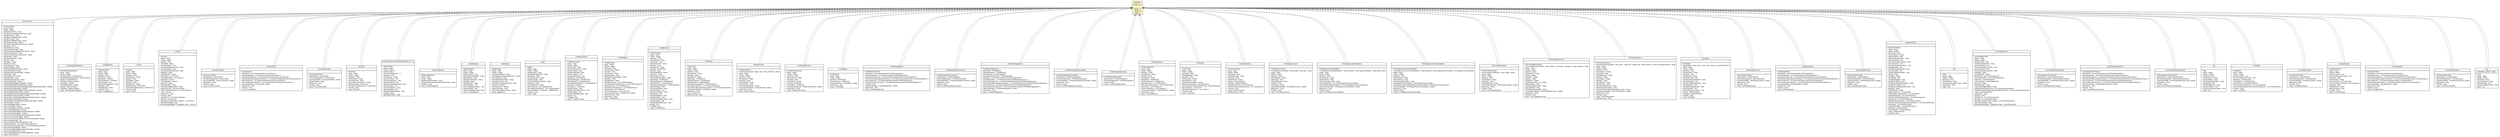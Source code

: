 #!/usr/local/bin/dot
#
# Class diagram 
# Generated by UMLGraph version R5_6-24-gf6e263 (http://www.umlgraph.org/)
#

digraph G {
	edge [fontname="arial",fontsize=10,labelfontname="arial",labelfontsize=10];
	node [fontname="arial",fontsize=10,shape=plaintext];
	nodesep=0.25;
	ranksep=0.5;
	// gov.sandia.cf.model.ARGParameters
	c152612 [label=<<table title="gov.sandia.cf.model.ARGParameters" border="0" cellborder="1" cellspacing="0" cellpadding="2" port="p" href="./ARGParameters.html">
		<tr><td><table border="0" cellspacing="0" cellpadding="1">
<tr><td align="center" balign="center"> ARGParameters </td></tr>
		</table></td></tr>
		<tr><td><table border="0" cellspacing="0" cellpadding="1">
<tr><td align="left" balign="left">  </td></tr>
		</table></td></tr>
		<tr><td><table border="0" cellspacing="0" cellpadding="1">
<tr><td align="left" balign="left"> + ARGParameters() </td></tr>
<tr><td align="left" balign="left"> + getId() : Integer </td></tr>
<tr><td align="left" balign="left"> + setId(id : Integer) </td></tr>
<tr><td align="left" balign="left"> + getPythonExecPath() : String </td></tr>
<tr><td align="left" balign="left"> + setPythonExecPath(pythonExecPath : String) </td></tr>
<tr><td align="left" balign="left"> + getArgExecPath() : String </td></tr>
<tr><td align="left" balign="left"> + setArgExecPath(argExecPath : String) </td></tr>
<tr><td align="left" balign="left"> + getArgPreScript() : String </td></tr>
<tr><td align="left" balign="left"> + setArgPreScript(argPreScript : String) </td></tr>
<tr><td align="left" balign="left"> + getUseArgLocalConf() : Boolean </td></tr>
<tr><td align="left" balign="left"> + setUseArgLocalConf(useArgLocalConf : Boolean) </td></tr>
<tr><td align="left" balign="left"> + getOutput() : String </td></tr>
<tr><td align="left" balign="left"> + setOutput(output : String) </td></tr>
<tr><td align="left" balign="left"> + getParametersFilePath() : String </td></tr>
<tr><td align="left" balign="left"> + setParametersFilePath(parametersFilePath : String) </td></tr>
<tr><td align="left" balign="left"> + getStructureFilePath() : String </td></tr>
<tr><td align="left" balign="left"> + setStructureFilePath(structureFilePath : String) </td></tr>
<tr><td align="left" balign="left"> + getFilename() : String </td></tr>
<tr><td align="left" balign="left"> + setFilename(filename : String) </td></tr>
<tr><td align="left" balign="left"> + getTitle() : String </td></tr>
<tr><td align="left" balign="left"> + setTitle(title : String) </td></tr>
<tr><td align="left" balign="left"> + getAuthor() : String </td></tr>
<tr><td align="left" balign="left"> + setAuthor(author : String) </td></tr>
<tr><td align="left" balign="left"> + getBackendType() : String </td></tr>
<tr><td align="left" balign="left"> + setBackendType(backendType : String) </td></tr>
<tr><td align="left" balign="left"> + getInlineWordDoc() : Boolean </td></tr>
<tr><td align="left" balign="left"> + setInlineWordDoc(inlineWordDoc : Boolean) </td></tr>
<tr><td align="left" balign="left"> + getNumber() : String </td></tr>
<tr><td align="left" balign="left"> + setNumber(number : String) </td></tr>
<tr><td align="left" balign="left"> + getReportType() : String </td></tr>
<tr><td align="left" balign="left"> + setReportType(reportType : String) </td></tr>
<tr><td align="left" balign="left"> + getPlanningEnabled() : Boolean </td></tr>
<tr><td align="left" balign="left"> + setPlanningEnabled(planningEnabled : Boolean) </td></tr>
<tr><td align="left" balign="left"> + getPlanningIntendedPurposeEnabled() : Boolean </td></tr>
<tr><td align="left" balign="left"> + setPlanningIntendedPurposeEnabled(planningIntendedPurposeEnabled : Boolean) </td></tr>
<tr><td align="left" balign="left"> + getPlanningSysReqEnabled() : Boolean </td></tr>
<tr><td align="left" balign="left"> + setPlanningSysReqEnabled(planningSysReqEnabled : Boolean) </td></tr>
<tr><td align="left" balign="left"> + getPlanningQoIPlannerEnabled() : Boolean </td></tr>
<tr><td align="left" balign="left"> + setPlanningQoIPlannerEnabled(planningQoIPlannerEnabled : Boolean) </td></tr>
<tr><td align="left" balign="left"> + getPlanningUncertaintyEnabled() : Boolean </td></tr>
<tr><td align="left" balign="left"> + setPlanningUncertaintyEnabled(planningUncertaintyEnabled : Boolean) </td></tr>
<tr><td align="left" balign="left"> + getPlanningDecisionEnabled() : Boolean </td></tr>
<tr><td align="left" balign="left"> + setPlanningDecisionEnabled(planningDecisionEnabled : Boolean) </td></tr>
<tr><td align="left" balign="left"> + getPirtEnabled() : Boolean </td></tr>
<tr><td align="left" balign="left"> + setPirtEnabled(pirtEnabled : Boolean) </td></tr>
<tr><td align="left" balign="left"> + getPcmmEnabled() : Boolean </td></tr>
<tr><td align="left" balign="left"> + setPcmmEnabled(pcmmEnabled : Boolean) </td></tr>
<tr><td align="left" balign="left"> + getPcmmPlanningEnabled() : Boolean </td></tr>
<tr><td align="left" balign="left"> + setPcmmPlanningEnabled(pcmmPlanningEnabled : Boolean) </td></tr>
<tr><td align="left" balign="left"> + getPcmmEvidenceEnabled() : Boolean </td></tr>
<tr><td align="left" balign="left"> + setPcmmEvidenceEnabled(pcmmEvidenceEnabled : Boolean) </td></tr>
<tr><td align="left" balign="left"> + getPcmmAssessmentEnabled() : Boolean </td></tr>
<tr><td align="left" balign="left"> + setPcmmAssessmentEnabled(pcmmAssessmentEnabled : Boolean) </td></tr>
<tr><td align="left" balign="left"> + getPcmmTagSelected() : Tag </td></tr>
<tr><td align="left" balign="left"> + setPcmmTagSelected(pcmmTagSelected : Tag) </td></tr>
<tr><td align="left" balign="left"> + getQoiSelectedList() : List&lt;ARGParametersQoIOption&gt; </td></tr>
<tr><td align="left" balign="left"> + setQoiSelectedList(qoiSelectedList : List&lt;ARGParametersQoIOption&gt;) </td></tr>
<tr><td align="left" balign="left"> + getCustomEndingEnabled() : Boolean </td></tr>
<tr><td align="left" balign="left"> + setCustomEndingEnabled(customEndingEnabled : Boolean) </td></tr>
<tr><td align="left" balign="left"> + getCustomEndingFilePath() : String </td></tr>
<tr><td align="left" balign="left"> + setCustomEndingFilePath(customEndingFilePath : String) </td></tr>
<tr><td align="left" balign="left"> + copy() : ARGParameters </td></tr>
		</table></td></tr>
		</table>>, URL="./ARGParameters.html", fontname="arial", fontcolor="black", fontsize=10.0];
	// gov.sandia.cf.model.ARGParametersQoIOption
	c152614 [label=<<table title="gov.sandia.cf.model.ARGParametersQoIOption" border="0" cellborder="1" cellspacing="0" cellpadding="2" port="p" href="./ARGParametersQoIOption.html">
		<tr><td><table border="0" cellspacing="0" cellpadding="1">
<tr><td align="center" balign="center"> ARGParametersQoIOption </td></tr>
		</table></td></tr>
		<tr><td><table border="0" cellspacing="0" cellpadding="1">
<tr><td align="left" balign="left">  </td></tr>
		</table></td></tr>
		<tr><td><table border="0" cellspacing="0" cellpadding="1">
<tr><td align="left" balign="left"> + ARGParametersQoIOption() </td></tr>
<tr><td align="left" balign="left"> + getId() : Integer </td></tr>
<tr><td align="left" balign="left"> + setId(id : Integer) </td></tr>
<tr><td align="left" balign="left"> + getArgParameter() : ARGParameters </td></tr>
<tr><td align="left" balign="left"> + setArgParameter(argParameter : ARGParameters) </td></tr>
<tr><td align="left" balign="left"> + getQoi() : QuantityOfInterest </td></tr>
<tr><td align="left" balign="left"> + setQoi(qoi : QuantityOfInterest) </td></tr>
<tr><td align="left" balign="left"> + getEnabled() : Boolean </td></tr>
<tr><td align="left" balign="left"> + setEnabled(enabled : Boolean) </td></tr>
<tr><td align="left" balign="left"> + getTag() : QuantityOfInterest </td></tr>
<tr><td align="left" balign="left"> + setTag(tag : QuantityOfInterest) </td></tr>
<tr><td align="left" balign="left"> + copy() : ARGParametersQoIOption </td></tr>
		</table></td></tr>
		</table>>, URL="./ARGParametersQoIOption.html", fontname="arial", fontcolor="black", fontsize=10.0];
	// gov.sandia.cf.model.ConfigurationFile
	c152621 [label=<<table title="gov.sandia.cf.model.ConfigurationFile" border="0" cellborder="1" cellspacing="0" cellpadding="2" port="p" href="./ConfigurationFile.html">
		<tr><td><table border="0" cellspacing="0" cellpadding="1">
<tr><td align="center" balign="center"> ConfigurationFile </td></tr>
		</table></td></tr>
		<tr><td><table border="0" cellspacing="0" cellpadding="1">
<tr><td align="left" balign="left">  </td></tr>
		</table></td></tr>
		<tr><td><table border="0" cellspacing="0" cellpadding="1">
<tr><td align="left" balign="left"> + ConfigurationFile() </td></tr>
<tr><td align="left" balign="left"> + getId() : Integer </td></tr>
<tr><td align="left" balign="left"> + setId(id : Integer) </td></tr>
<tr><td align="left" balign="left"> + getPath() : String </td></tr>
<tr><td align="left" balign="left"> + setPath(path : String) </td></tr>
<tr><td align="left" balign="left"> + getFeature() : CFFeature </td></tr>
<tr><td align="left" balign="left"> + setFeature(feature : CFFeature) </td></tr>
<tr><td align="left" balign="left"> + getDateImport() : Date </td></tr>
<tr><td align="left" balign="left"> + setDateImport(dateImport : Date) </td></tr>
<tr><td align="left" balign="left"> + getModel() : Model </td></tr>
<tr><td align="left" balign="left"> + setModel(model : Model) </td></tr>
<tr><td align="left" balign="left"> + toString() : String </td></tr>
<tr><td align="left" balign="left"> + copy() : ConfigurationFile </td></tr>
		</table></td></tr>
		</table>>, URL="./ConfigurationFile.html", fontname="arial", fontcolor="black", fontsize=10.0];
	// gov.sandia.cf.model.Criterion
	c152623 [label=<<table title="gov.sandia.cf.model.Criterion" border="0" cellborder="1" cellspacing="0" cellpadding="2" port="p" href="./Criterion.html">
		<tr><td><table border="0" cellspacing="0" cellpadding="1">
<tr><td align="center" balign="center"> Criterion </td></tr>
		</table></td></tr>
		<tr><td><table border="0" cellspacing="0" cellpadding="1">
<tr><td align="left" balign="left">  </td></tr>
		</table></td></tr>
		<tr><td><table border="0" cellspacing="0" cellpadding="1">
<tr><td align="left" balign="left"> + Criterion() </td></tr>
<tr><td align="left" balign="left"> + getId() : Integer </td></tr>
<tr><td align="left" balign="left"> + setId(id : Integer) </td></tr>
<tr><td align="left" balign="left"> + getName() : String </td></tr>
<tr><td align="left" balign="left"> + setName(name : String) </td></tr>
<tr><td align="left" balign="left"> + getType() : String </td></tr>
<tr><td align="left" balign="left"> + setType(type : String) </td></tr>
<tr><td align="left" balign="left"> + getValue() : String </td></tr>
<tr><td align="left" balign="left"> + setValue(value : String) </td></tr>
<tr><td align="left" balign="left"> + getPhenomenon() : Phenomenon </td></tr>
<tr><td align="left" balign="left"> + setPhenomenon(phenomenon : Phenomenon) </td></tr>
<tr><td align="left" balign="left"> + toString() : String </td></tr>
<tr><td align="left" balign="left"> + copy() : Criterion </td></tr>
		</table></td></tr>
		</table>>, URL="./Criterion.html", fontname="arial", fontcolor="black", fontsize=10.0];
	// gov.sandia.cf.model.Decision
	c152625 [label=<<table title="gov.sandia.cf.model.Decision" border="0" cellborder="1" cellspacing="0" cellpadding="2" port="p" href="./Decision.html">
		<tr><td><table border="0" cellspacing="0" cellpadding="1">
<tr><td align="center" balign="center"> Decision </td></tr>
		</table></td></tr>
		<tr><td><table border="0" cellspacing="0" cellpadding="1">
<tr><td align="left" balign="left">  </td></tr>
		</table></td></tr>
		<tr><td><table border="0" cellspacing="0" cellpadding="1">
<tr><td align="left" balign="left"> + Decision() </td></tr>
<tr><td align="left" balign="left"> + getId() : Integer </td></tr>
<tr><td align="left" balign="left"> + setId(id : Integer) </td></tr>
<tr><td align="left" balign="left"> + getTitle() : String </td></tr>
<tr><td align="left" balign="left"> + setTitle(title : String) </td></tr>
<tr><td align="left" balign="left"> + getUserCreation() : User </td></tr>
<tr><td align="left" balign="left"> + setUserCreation(userCreation : User) </td></tr>
<tr><td align="left" balign="left"> + getCreationDate() : Date </td></tr>
<tr><td align="left" balign="left"> + setCreationDate(creationDate : Date) </td></tr>
<tr><td align="left" balign="left"> + getModel() : Model </td></tr>
<tr><td align="left" balign="left"> + setModel(model : Model) </td></tr>
<tr><td align="left" balign="left"> + getChildren() : List&lt;Decision&gt; </td></tr>
<tr><td align="left" balign="left"> + setChildren(children : List&lt;Decision&gt;) </td></tr>
<tr><td align="left" balign="left"> + getParent() : Decision </td></tr>
<tr><td align="left" balign="left"> + setParent(parent : Decision) </td></tr>
<tr><td align="left" balign="left"> + getLevel() : Integer </td></tr>
<tr><td align="left" balign="left"> + getGeneratedId() : String </td></tr>
<tr><td align="left" balign="left"> + setGeneratedId(generatedId : String) </td></tr>
<tr><td align="left" balign="left"> + getDecisionList() : List&lt;DecisionValue&gt; </td></tr>
<tr><td align="left" balign="left"> + setDecisionList(decisionList : List&lt;DecisionValue&gt;) </td></tr>
<tr><td align="left" balign="left"> + copy() : Decision </td></tr>
<tr><td align="left" balign="left"> + getAbstract() : String </td></tr>
<tr><td align="left" balign="left"> + toString() : String </td></tr>
<tr><td align="left" balign="left"> + getValueList() : List&lt;IGenericTableValue&gt; </td></tr>
<tr><td align="left" balign="left"> + getTree() : List&lt;Decision&gt; </td></tr>
<tr><td align="left" balign="left"> + getChildrenTree(includeSelf : boolean) : List&lt;Decision&gt; </td></tr>
<tr><td align="left" balign="left"> + getFullGeneratedId() : String </td></tr>
<tr><td align="left" balign="left"> + getFullGeneratedId(path : StringBuilder, parent : Decision) </td></tr>
		</table></td></tr>
		</table>>, URL="./Decision.html", fontname="arial", fontcolor="black", fontsize=10.0];
	// gov.sandia.cf.model.DecisionConstraint
	c152627 [label=<<table title="gov.sandia.cf.model.DecisionConstraint" border="0" cellborder="1" cellspacing="0" cellpadding="2" port="p" href="./DecisionConstraint.html">
		<tr><td><table border="0" cellspacing="0" cellpadding="1">
<tr><td align="center" balign="center"> DecisionConstraint </td></tr>
		</table></td></tr>
		<tr><td><table border="0" cellspacing="0" cellpadding="1">
<tr><td align="left" balign="left">  </td></tr>
		</table></td></tr>
		<tr><td><table border="0" cellspacing="0" cellpadding="1">
<tr><td align="left" balign="left"> + DecisionConstraint() </td></tr>
<tr><td align="left" balign="left"> + getParameter() : DecisionParam </td></tr>
<tr><td align="left" balign="left"> + setParameter(parameter : DecisionParam) </td></tr>
<tr><td align="left" balign="left"> + sameAs(importable : DecisionConstraint) : boolean </td></tr>
<tr><td align="left" balign="left"> + getAbstract() : String </td></tr>
<tr><td align="left" balign="left"> + toString() : String </td></tr>
<tr><td align="left" balign="left"> + copy() : DecisionConstraint </td></tr>
		</table></td></tr>
		</table>>, URL="./DecisionConstraint.html", fontname="arial", fontcolor="black", fontsize=10.0];
	// gov.sandia.cf.model.DecisionParam
	c152628 [label=<<table title="gov.sandia.cf.model.DecisionParam" border="0" cellborder="1" cellspacing="0" cellpadding="2" port="p" href="./DecisionParam.html">
		<tr><td><table border="0" cellspacing="0" cellpadding="1">
<tr><td align="center" balign="center"> DecisionParam </td></tr>
		</table></td></tr>
		<tr><td><table border="0" cellspacing="0" cellpadding="1">
<tr><td align="left" balign="left">  </td></tr>
		</table></td></tr>
		<tr><td><table border="0" cellspacing="0" cellpadding="1">
<tr><td align="left" balign="left"> + DecisionParam() </td></tr>
<tr><td align="left" balign="left"> + getChildren() : List&lt;GenericParameter&lt;DecisionParam&gt;&gt; </td></tr>
<tr><td align="left" balign="left"> + setChildren(children : List&lt;GenericParameter&lt;DecisionParam&gt;&gt;) </td></tr>
<tr><td align="left" balign="left"> + getParameterValueList() : List&lt;GenericParameterSelectValue&lt;DecisionParam&gt;&gt; </td></tr>
<tr><td align="left" balign="left"> + setParameterValueList(parameterValueList : List&lt;GenericParameterSelectValue&lt;DecisionParam&gt;&gt;) </td></tr>
<tr><td align="left" balign="left"> + getConstraintList() : List&lt;GenericParameterConstraint&lt;DecisionParam&gt;&gt; </td></tr>
<tr><td align="left" balign="left"> + setConstraintList(constraintList : List&lt;GenericParameterConstraint&lt;DecisionParam&gt;&gt;) </td></tr>
<tr><td align="left" balign="left"> + sameAs(importable : DecisionParam) : boolean </td></tr>
<tr><td align="left" balign="left"> + getAbstract() : String </td></tr>
<tr><td align="left" balign="left"> + toString() : String </td></tr>
<tr><td align="left" balign="left"> + copy() : DecisionParam </td></tr>
		</table></td></tr>
		</table>>, URL="./DecisionParam.html", fontname="arial", fontcolor="black", fontsize=10.0];
	// gov.sandia.cf.model.DecisionSelectValue
	c152629 [label=<<table title="gov.sandia.cf.model.DecisionSelectValue" border="0" cellborder="1" cellspacing="0" cellpadding="2" port="p" href="./DecisionSelectValue.html">
		<tr><td><table border="0" cellspacing="0" cellpadding="1">
<tr><td align="center" balign="center"> DecisionSelectValue </td></tr>
		</table></td></tr>
		<tr><td><table border="0" cellspacing="0" cellpadding="1">
<tr><td align="left" balign="left">  </td></tr>
		</table></td></tr>
		<tr><td><table border="0" cellspacing="0" cellpadding="1">
<tr><td align="left" balign="left"> + DecisionSelectValue() </td></tr>
<tr><td align="left" balign="left"> + getParameter() : DecisionParam </td></tr>
<tr><td align="left" balign="left"> + setParameter(parameter : DecisionParam) </td></tr>
<tr><td align="left" balign="left"> + sameAs(importable : DecisionSelectValue) : boolean </td></tr>
<tr><td align="left" balign="left"> + getSelectName() : String </td></tr>
<tr><td align="left" balign="left"> + getAbstract() : String </td></tr>
<tr><td align="left" balign="left"> + toString() : String </td></tr>
<tr><td align="left" balign="left"> + copy() : DecisionSelectValue </td></tr>
		</table></td></tr>
		</table>>, URL="./DecisionSelectValue.html", fontname="arial", fontcolor="black", fontsize=10.0];
	// gov.sandia.cf.model.Document
	c152632 [label=<<table title="gov.sandia.cf.model.Document" border="0" cellborder="1" cellspacing="0" cellpadding="2" port="p" href="./Document.html">
		<tr><td><table border="0" cellspacing="0" cellpadding="1">
<tr><td align="center" balign="center"> Document </td></tr>
		</table></td></tr>
		<tr><td><table border="0" cellspacing="0" cellpadding="1">
<tr><td align="left" balign="left">  </td></tr>
		</table></td></tr>
		<tr><td><table border="0" cellspacing="0" cellpadding="1">
<tr><td align="left" balign="left"> + Document() </td></tr>
<tr><td align="left" balign="left"> + getId() : Integer </td></tr>
<tr><td align="left" balign="left"> + setId(id : Integer) </td></tr>
<tr><td align="left" balign="left"> + getName() : String </td></tr>
<tr><td align="left" balign="left"> + setName(name : String) </td></tr>
<tr><td align="left" balign="left"> + getLocationURI() : String </td></tr>
<tr><td align="left" balign="left"> + setLocationURI(locationURI : String) </td></tr>
<tr><td align="left" balign="left"> + getPhenomenon() : Phenomenon </td></tr>
<tr><td align="left" balign="left"> + setPhenomenon(phenomenon : Phenomenon) </td></tr>
<tr><td align="left" balign="left"> + toString() : String </td></tr>
<tr><td align="left" balign="left"> + copy() : Document </td></tr>
		</table></td></tr>
		</table>>, URL="./Document.html", fontname="arial", fontcolor="black", fontsize=10.0];
	// gov.sandia.cf.model.GenericValue<P extends gov.sandia.cf.model.GenericParameter<P>, E>
	c152641 [label=<<table title="gov.sandia.cf.model.GenericValue" border="0" cellborder="1" cellspacing="0" cellpadding="2" port="p" href="./GenericValue.html">
		<tr><td><table border="0" cellspacing="0" cellpadding="1">
<tr><td align="center" balign="center"><font face="arial italic"> GenericValue&lt;P extends GenericParameter&lt;P&gt;, E&gt; </font></td></tr>
		</table></td></tr>
		<tr><td><table border="0" cellspacing="0" cellpadding="1">
<tr><td align="left" balign="left">  </td></tr>
		</table></td></tr>
		<tr><td><table border="0" cellspacing="0" cellpadding="1">
<tr><td align="left" balign="left"> + GenericValue() </td></tr>
<tr><td align="left" balign="left"> + getId() : Integer </td></tr>
<tr><td align="left" balign="left"> + setId(id : Integer) </td></tr>
<tr><td align="left" balign="left"><font face="arial italic" point-size="10.0"> + getParameter() : P </font></td></tr>
<tr><td align="left" balign="left"><font face="arial italic" point-size="10.0"> + setParameter(parameter : P) </font></td></tr>
<tr><td align="left" balign="left"> + getValue() : String </td></tr>
<tr><td align="left" balign="left"> + setValue(value : String) </td></tr>
<tr><td align="left" balign="left"> + getUserCreation() : User </td></tr>
<tr><td align="left" balign="left"> + setUserCreation(user : User) </td></tr>
<tr><td align="left" balign="left"> + getDateCreation() : Date </td></tr>
<tr><td align="left" balign="left"> + setDateCreation(dateCreation : Date) </td></tr>
<tr><td align="left" balign="left"> + getUserUpdate() : User </td></tr>
<tr><td align="left" balign="left"> + setUserUpdate(user : User) </td></tr>
<tr><td align="left" balign="left"> + getDateUpdate() : Date </td></tr>
<tr><td align="left" balign="left"> + setDateUpdate(dateUpdate : Date) </td></tr>
<tr><td align="left" balign="left"> + toString() : String </td></tr>
<tr><td align="left" balign="left"> + getReadableValue() : String </td></tr>
		</table></td></tr>
		</table>>, URL="./GenericValue.html", fontname="arial", fontcolor="black", fontsize=10.0];
	// gov.sandia.cf.model.GlobalConfiguration
	c152645 [label=<<table title="gov.sandia.cf.model.GlobalConfiguration" border="0" cellborder="1" cellspacing="0" cellpadding="2" port="p" href="./GlobalConfiguration.html">
		<tr><td><table border="0" cellspacing="0" cellpadding="1">
<tr><td align="center" balign="center"> GlobalConfiguration </td></tr>
		</table></td></tr>
		<tr><td><table border="0" cellspacing="0" cellpadding="1">
<tr><td align="left" balign="left">  </td></tr>
		</table></td></tr>
		<tr><td><table border="0" cellspacing="0" cellpadding="1">
<tr><td align="left" balign="left"> + GlobalConfiguration() </td></tr>
<tr><td align="left" balign="left"> + getId() : Integer </td></tr>
<tr><td align="left" balign="left"> + setId(id : Integer) </td></tr>
<tr><td align="left" balign="left"> + getOpenLinkBrowserOpts() : String </td></tr>
<tr><td align="left" balign="left"> + setOpenLinkBrowserOpts(openLinkBrowserOpts : String) </td></tr>
<tr><td align="left" balign="left"> + toString() : String </td></tr>
<tr><td align="left" balign="left"> + copy() : GlobalConfiguration </td></tr>
		</table></td></tr>
		</table>>, URL="./GlobalConfiguration.html", fontname="arial", fontcolor="black", fontsize=10.0];
	// gov.sandia.cf.model.IEntity<M, K>
	c152648 [label=<<table title="gov.sandia.cf.model.IEntity" border="0" cellborder="1" cellspacing="0" cellpadding="2" port="p" bgcolor="lemonChiffon" href="./IEntity.html">
		<tr><td><table border="0" cellspacing="0" cellpadding="1">
<tr><td align="center" balign="center"> &#171;interface&#187; </td></tr>
<tr><td align="center" balign="center"> IEntity&lt;M, K&gt; </td></tr>
		</table></td></tr>
		<tr><td><table border="0" cellspacing="0" cellpadding="1">
<tr><td align="left" balign="left">  </td></tr>
		</table></td></tr>
		<tr><td><table border="0" cellspacing="0" cellpadding="1">
<tr><td align="left" balign="left"><font face="arial italic" point-size="10.0"> + getId() : K </font></td></tr>
<tr><td align="left" balign="left"><font face="arial italic" point-size="10.0"> + setId(id : K) </font></td></tr>
<tr><td align="left" balign="left"><font face="arial italic" point-size="10.0"> + copy() : M </font></td></tr>
		</table></td></tr>
		</table>>, URL="./IEntity.html", fontname="arial", fontcolor="black", fontsize=10.0];
	// gov.sandia.cf.model.IntendedPurpose
	c152655 [label=<<table title="gov.sandia.cf.model.IntendedPurpose" border="0" cellborder="1" cellspacing="0" cellpadding="2" port="p" href="./IntendedPurpose.html">
		<tr><td><table border="0" cellspacing="0" cellpadding="1">
<tr><td align="center" balign="center"> IntendedPurpose </td></tr>
		</table></td></tr>
		<tr><td><table border="0" cellspacing="0" cellpadding="1">
<tr><td align="left" balign="left">  </td></tr>
		</table></td></tr>
		<tr><td><table border="0" cellspacing="0" cellpadding="1">
<tr><td align="left" balign="left"> + IntendedPurpose() </td></tr>
<tr><td align="left" balign="left"> + getId() : Integer </td></tr>
<tr><td align="left" balign="left"> + setId(id : Integer) </td></tr>
<tr><td align="left" balign="left"> + getDescription() : String </td></tr>
<tr><td align="left" balign="left"> + setDescription(description : String) </td></tr>
<tr><td align="left" balign="left"> + getReference() : String </td></tr>
<tr><td align="left" balign="left"> + setReference(reference : String) </td></tr>
<tr><td align="left" balign="left"> + getModel() : Model </td></tr>
<tr><td align="left" balign="left"> + setModel(model : Model) </td></tr>
<tr><td align="left" balign="left"> + getUserUpdate() : User </td></tr>
<tr><td align="left" balign="left"> + setUserUpdate(userUpdate : User) </td></tr>
<tr><td align="left" balign="left"> + getDateUpdate() : Date </td></tr>
<tr><td align="left" balign="left"> + setDateUpdate(dateUpdate : Date) </td></tr>
<tr><td align="left" balign="left"> + copy() : IntendedPurpose </td></tr>
		</table></td></tr>
		</table>>, URL="./IntendedPurpose.html", fontname="arial", fontcolor="black", fontsize=10.0];
	// gov.sandia.cf.model.MigrationLog
	c152658 [label=<<table title="gov.sandia.cf.model.MigrationLog" border="0" cellborder="1" cellspacing="0" cellpadding="2" port="p" href="./MigrationLog.html">
		<tr><td><table border="0" cellspacing="0" cellpadding="1">
<tr><td align="center" balign="center"> MigrationLog </td></tr>
		</table></td></tr>
		<tr><td><table border="0" cellspacing="0" cellpadding="1">
<tr><td align="left" balign="left">  </td></tr>
		</table></td></tr>
		<tr><td><table border="0" cellspacing="0" cellpadding="1">
<tr><td align="left" balign="left"> + MigrationLog() </td></tr>
<tr><td align="left" balign="left"> + getId() : Integer </td></tr>
<tr><td align="left" balign="left"> + setId(id : Integer) </td></tr>
<tr><td align="left" balign="left"> + getDatabaseVersion() : String </td></tr>
<tr><td align="left" balign="left"> + setDatabaseVersion(databaseVersion : String) </td></tr>
<tr><td align="left" balign="left"> + getScriptName() : String </td></tr>
<tr><td align="left" balign="left"> + setScriptName(scriptName : String) </td></tr>
<tr><td align="left" balign="left"> + getDateExecution() : Date </td></tr>
<tr><td align="left" balign="left"> + setDateExecution(dateExecution : Date) </td></tr>
<tr><td align="left" balign="left"> + getIsError() : Boolean </td></tr>
<tr><td align="left" balign="left"> + setIsError(isError : Boolean) </td></tr>
<tr><td align="left" balign="left"> + getExecutionLog() : String </td></tr>
<tr><td align="left" balign="left"> + setExecutionLog(executionLog : String) </td></tr>
<tr><td align="left" balign="left"> + copy() : MigrationLog </td></tr>
		</table></td></tr>
		</table>>, URL="./MigrationLog.html", fontname="arial", fontcolor="black", fontsize=10.0];
	// gov.sandia.cf.model.Model
	c152660 [label=<<table title="gov.sandia.cf.model.Model" border="0" cellborder="1" cellspacing="0" cellpadding="2" port="p" href="./Model.html">
		<tr><td><table border="0" cellspacing="0" cellpadding="1">
<tr><td align="center" balign="center"> Model </td></tr>
		</table></td></tr>
		<tr><td><table border="0" cellspacing="0" cellpadding="1">
<tr><td align="left" balign="left">  </td></tr>
		</table></td></tr>
		<tr><td><table border="0" cellspacing="0" cellpadding="1">
<tr><td align="left" balign="left"> + Model() </td></tr>
<tr><td align="left" balign="left"> + getId() : Integer </td></tr>
<tr><td align="left" balign="left"> + setId(id : Integer) </td></tr>
<tr><td align="left" balign="left"> + getApplication() : String </td></tr>
<tr><td align="left" balign="left"> + setApplication(application : String) </td></tr>
<tr><td align="left" balign="left"> + getContact() : String </td></tr>
<tr><td align="left" balign="left"> + setContact(contact : String) </td></tr>
<tr><td align="left" balign="left"> + getVersionOrigin() : String </td></tr>
<tr><td align="left" balign="left"> + setVersionOrigin(versionOrigin : String) </td></tr>
<tr><td align="left" balign="left"> + getVersion() : String </td></tr>
<tr><td align="left" balign="left"> + setVersion(version : String) </td></tr>
<tr><td align="left" balign="left"> + getConfFileList() : List&lt;ConfigurationFile&gt; </td></tr>
<tr><td align="left" balign="left"> + setConfFileList(confFileList : List&lt;ConfigurationFile&gt;) </td></tr>
<tr><td align="left" balign="left"> + getConfFile(feature : CFFeature) : ConfigurationFile </td></tr>
<tr><td align="left" balign="left"> + toString() : String </td></tr>
<tr><td align="left" balign="left"> + copy() : Model </td></tr>
		</table></td></tr>
		</table>>, URL="./Model.html", fontname="arial", fontcolor="black", fontsize=10.0];
	// gov.sandia.cf.model.PCMMAssessment
	c152668 [label=<<table title="gov.sandia.cf.model.PCMMAssessment" border="0" cellborder="1" cellspacing="0" cellpadding="2" port="p" href="./PCMMAssessment.html">
		<tr><td><table border="0" cellspacing="0" cellpadding="1">
<tr><td align="center" balign="center"> PCMMAssessment </td></tr>
		</table></td></tr>
		<tr><td><table border="0" cellspacing="0" cellpadding="1">
<tr><td align="left" balign="left">  </td></tr>
		</table></td></tr>
		<tr><td><table border="0" cellspacing="0" cellpadding="1">
<tr><td align="left" balign="left"> + PCMMAssessment() </td></tr>
<tr><td align="left" balign="left"> + getId() : Integer </td></tr>
<tr><td align="left" balign="left"> + setId(id : Integer) </td></tr>
<tr><td align="left" balign="left"> + getComment() : String </td></tr>
<tr><td align="left" balign="left"> + setComment(comment : String) </td></tr>
<tr><td align="left" balign="left"> + getRoleCreation() : Role </td></tr>
<tr><td align="left" balign="left"> + setRoleCreation(role : Role) </td></tr>
<tr><td align="left" balign="left"> + getUserCreation() : User </td></tr>
<tr><td align="left" balign="left"> + setUserCreation(user : User) </td></tr>
<tr><td align="left" balign="left"> + getElement() : PCMMElement </td></tr>
<tr><td align="left" balign="left"> + setElement(element : PCMMElement) </td></tr>
<tr><td align="left" balign="left"> + getSubelement() : PCMMSubelement </td></tr>
<tr><td align="left" balign="left"> + setSubelement(subelement : PCMMSubelement) </td></tr>
<tr><td align="left" balign="left"> + getLevel() : PCMMLevel </td></tr>
<tr><td align="left" balign="left"> + setLevel(level : PCMMLevel) </td></tr>
<tr><td align="left" balign="left"> + getDateCreation() : Date </td></tr>
<tr><td align="left" balign="left"> + setDateCreation(dateCreation : Date) </td></tr>
<tr><td align="left" balign="left"> + getDateUpdate() : Date </td></tr>
<tr><td align="left" balign="left"> + setDateUpdate(dateUpdate : Date) </td></tr>
<tr><td align="left" balign="left"> + getTag() : Tag </td></tr>
<tr><td align="left" balign="left"> + setTag(tag : Tag) </td></tr>
<tr><td align="left" balign="left"> + copy() : PCMMAssessment </td></tr>
		</table></td></tr>
		</table>>, URL="./PCMMAssessment.html", fontname="arial", fontcolor="black", fontsize=10.0];
	// gov.sandia.cf.model.PCMMElement
	c152670 [label=<<table title="gov.sandia.cf.model.PCMMElement" border="0" cellborder="1" cellspacing="0" cellpadding="2" port="p" href="./PCMMElement.html">
		<tr><td><table border="0" cellspacing="0" cellpadding="1">
<tr><td align="center" balign="center"> PCMMElement </td></tr>
		</table></td></tr>
		<tr><td><table border="0" cellspacing="0" cellpadding="1">
<tr><td align="left" balign="left">  </td></tr>
		</table></td></tr>
		<tr><td><table border="0" cellspacing="0" cellpadding="1">
<tr><td align="left" balign="left"> + PCMMElement() </td></tr>
<tr><td align="left" balign="left"> + getId() : Integer </td></tr>
<tr><td align="left" balign="left"> + setId(id : Integer) </td></tr>
<tr><td align="left" balign="left"> + getName() : String </td></tr>
<tr><td align="left" balign="left"> + setName(name : String) </td></tr>
<tr><td align="left" balign="left"> + getColor() : String </td></tr>
<tr><td align="left" balign="left"> + setColor(color : String) </td></tr>
<tr><td align="left" balign="left"> + getAbbreviation() : String </td></tr>
<tr><td align="left" balign="left"> + setAbbreviation(abbreviation : String) </td></tr>
<tr><td align="left" balign="left"> + getModel() : Model </td></tr>
<tr><td align="left" balign="left"> + setModel(model : Model) </td></tr>
<tr><td align="left" balign="left"> + getSubElementList() : List&lt;PCMMSubelement&gt; </td></tr>
<tr><td align="left" balign="left"> + setSubElementList(subElementList : List&lt;PCMMSubelement&gt;) </td></tr>
<tr><td align="left" balign="left"> + getEvidenceList() : List&lt;PCMMEvidence&gt; </td></tr>
<tr><td align="left" balign="left"> + setEvidenceList(evidenceList : List&lt;PCMMEvidence&gt;) </td></tr>
<tr><td align="left" balign="left"> + getLevelList() : List&lt;PCMMLevel&gt; </td></tr>
<tr><td align="left" balign="left"> + setLevelList(levelList : List&lt;PCMMLevel&gt;) </td></tr>
<tr><td align="left" balign="left"> + sameAs(newImportable : PCMMElement) : boolean </td></tr>
<tr><td align="left" balign="left"> + getSelectName() : String </td></tr>
<tr><td align="left" balign="left"> + getAbstract() : String </td></tr>
<tr><td align="left" balign="left"> + copy() : PCMMElement </td></tr>
		</table></td></tr>
		</table>>, URL="./PCMMElement.html", fontname="arial", fontcolor="black", fontsize=10.0];
	// gov.sandia.cf.model.PCMMEvidence
	c152672 [label=<<table title="gov.sandia.cf.model.PCMMEvidence" border="0" cellborder="1" cellspacing="0" cellpadding="2" port="p" href="./PCMMEvidence.html">
		<tr><td><table border="0" cellspacing="0" cellpadding="1">
<tr><td align="center" balign="center"> PCMMEvidence </td></tr>
		</table></td></tr>
		<tr><td><table border="0" cellspacing="0" cellpadding="1">
<tr><td align="left" balign="left">  </td></tr>
		</table></td></tr>
		<tr><td><table border="0" cellspacing="0" cellpadding="1">
<tr><td align="left" balign="left"> + PCMMEvidence() </td></tr>
<tr><td align="left" balign="left"> + getId() : Integer </td></tr>
<tr><td align="left" balign="left"> + setId(id : Integer) </td></tr>
<tr><td align="left" balign="left"> + getName() : String </td></tr>
<tr><td align="left" balign="left"> + setName(name : String) </td></tr>
<tr><td align="left" balign="left"> + getSection() : String </td></tr>
<tr><td align="left" balign="left"> + setSection(section : String) </td></tr>
<tr><td align="left" balign="left"> + getValue() : String </td></tr>
<tr><td align="left" balign="left"> + setValue(value : String) </td></tr>
<tr><td align="left" balign="left"> + getType() : FormFieldType </td></tr>
<tr><td align="left" balign="left"> + getPath() : String </td></tr>
<tr><td align="left" balign="left"> + setFilePath(filePath : String) </td></tr>
<tr><td align="left" balign="left"> + setURL(url : String) </td></tr>
<tr><td align="left" balign="left"> + getDescription() : String </td></tr>
<tr><td align="left" balign="left"> + setDescription(description : String) </td></tr>
<tr><td align="left" balign="left"> + getElement() : PCMMElement </td></tr>
<tr><td align="left" balign="left"> + setElement(element : PCMMElement) </td></tr>
<tr><td align="left" balign="left"> + getSubelement() : PCMMSubelement </td></tr>
<tr><td align="left" balign="left"> + setSubelement(subelement : PCMMSubelement) </td></tr>
<tr><td align="left" balign="left"> + getRoleCreation() : Role </td></tr>
<tr><td align="left" balign="left"> + setRoleCreation(role : Role) </td></tr>
<tr><td align="left" balign="left"> + getUserCreation() : User </td></tr>
<tr><td align="left" balign="left"> + setUserCreation(user : User) </td></tr>
<tr><td align="left" balign="left"> + getDateFile() : Date </td></tr>
<tr><td align="left" balign="left"> + setDateFile(dateFile : Date) </td></tr>
<tr><td align="left" balign="left"> + getDateCreation() : Date </td></tr>
<tr><td align="left" balign="left"> + setDateCreation(dateCreation : Date) </td></tr>
<tr><td align="left" balign="left"> + getDateUpdate() : Date </td></tr>
<tr><td align="left" balign="left"> + setDateUpdate(dateUpdate : Date) </td></tr>
<tr><td align="left" balign="left"> + getTag() : Tag </td></tr>
<tr><td align="left" balign="left"> + setTag(tag : Tag) </td></tr>
<tr><td align="left" balign="left"> + copy() : PCMMEvidence </td></tr>
		</table></td></tr>
		</table>>, URL="./PCMMEvidence.html", fontname="arial", fontcolor="black", fontsize=10.0];
	// gov.sandia.cf.model.PCMMLevel
	c152674 [label=<<table title="gov.sandia.cf.model.PCMMLevel" border="0" cellborder="1" cellspacing="0" cellpadding="2" port="p" href="./PCMMLevel.html">
		<tr><td><table border="0" cellspacing="0" cellpadding="1">
<tr><td align="center" balign="center"> PCMMLevel </td></tr>
		</table></td></tr>
		<tr><td><table border="0" cellspacing="0" cellpadding="1">
<tr><td align="left" balign="left">  </td></tr>
		</table></td></tr>
		<tr><td><table border="0" cellspacing="0" cellpadding="1">
<tr><td align="left" balign="left"> + PCMMLevel() </td></tr>
<tr><td align="left" balign="left"> + getId() : Integer </td></tr>
<tr><td align="left" balign="left"> + setId(id : Integer) </td></tr>
<tr><td align="left" balign="left"> + getName() : String </td></tr>
<tr><td align="left" balign="left"> + setName(name : String) </td></tr>
<tr><td align="left" balign="left"> + getCode() : Integer </td></tr>
<tr><td align="left" balign="left"> + setCode(code : Integer) </td></tr>
<tr><td align="left" balign="left"> + getElement() : PCMMElement </td></tr>
<tr><td align="left" balign="left"> + setElement(element : PCMMElement) </td></tr>
<tr><td align="left" balign="left"> + getSubelement() : PCMMSubelement </td></tr>
<tr><td align="left" balign="left"> + setSubelement(subelement : PCMMSubelement) </td></tr>
<tr><td align="left" balign="left"> + getLevelDescriptorList() : List&lt;PCMMLevelDescriptor&gt; </td></tr>
<tr><td align="left" balign="left"> + setLevelDescriptorList(levelDescriptorList : List&lt;PCMMLevelDescriptor&gt;) </td></tr>
<tr><td align="left" balign="left"> + sameAs(newImportable : PCMMLevel) : boolean </td></tr>
<tr><td align="left" balign="left"> + getAbstract() : String </td></tr>
<tr><td align="left" balign="left"> + copy() : PCMMLevel </td></tr>
<tr><td align="left" balign="left"> + getSelectName() : String </td></tr>
		</table></td></tr>
		</table>>, URL="./PCMMLevel.html", fontname="arial", fontcolor="black", fontsize=10.0];
	// gov.sandia.cf.model.PCMMLevelColor
	c152676 [label=<<table title="gov.sandia.cf.model.PCMMLevelColor" border="0" cellborder="1" cellspacing="0" cellpadding="2" port="p" href="./PCMMLevelColor.html">
		<tr><td><table border="0" cellspacing="0" cellpadding="1">
<tr><td align="center" balign="center"> PCMMLevelColor </td></tr>
		</table></td></tr>
		<tr><td><table border="0" cellspacing="0" cellpadding="1">
<tr><td align="left" balign="left">  </td></tr>
		</table></td></tr>
		<tr><td><table border="0" cellspacing="0" cellpadding="1">
<tr><td align="left" balign="left"> + PCMMLevelColor() </td></tr>
<tr><td align="left" balign="left"> + PCMMLevelColor(code : Integer, name : String, fixedColor : String) </td></tr>
<tr><td align="left" balign="left"> + getId() : Integer </td></tr>
<tr><td align="left" balign="left"> + setId(id : Integer) </td></tr>
<tr><td align="left" balign="left"> + getCode() : Integer </td></tr>
<tr><td align="left" balign="left"> + setCode(code : Integer) </td></tr>
<tr><td align="left" balign="left"> + getName() : String </td></tr>
<tr><td align="left" balign="left"> + setName(name : String) </td></tr>
<tr><td align="left" balign="left"> + getFixedColor() : String </td></tr>
<tr><td align="left" balign="left"> + setFixedColor(fixedColor : String) </td></tr>
<tr><td align="left" balign="left"> + sameAs(newImportable : PCMMLevelColor) : boolean </td></tr>
<tr><td align="left" balign="left"> + getAbstract() : String </td></tr>
<tr><td align="left" balign="left"> + copy() : PCMMLevelColor </td></tr>
		</table></td></tr>
		</table>>, URL="./PCMMLevelColor.html", fontname="arial", fontcolor="black", fontsize=10.0];
	// gov.sandia.cf.model.PCMMLevelDescriptor
	c152678 [label=<<table title="gov.sandia.cf.model.PCMMLevelDescriptor" border="0" cellborder="1" cellspacing="0" cellpadding="2" port="p" href="./PCMMLevelDescriptor.html">
		<tr><td><table border="0" cellspacing="0" cellpadding="1">
<tr><td align="center" balign="center"> PCMMLevelDescriptor </td></tr>
		</table></td></tr>
		<tr><td><table border="0" cellspacing="0" cellpadding="1">
<tr><td align="left" balign="left">  </td></tr>
		</table></td></tr>
		<tr><td><table border="0" cellspacing="0" cellpadding="1">
<tr><td align="left" balign="left"> + PCMMLevelDescriptor() </td></tr>
<tr><td align="left" balign="left"> + getId() : Integer </td></tr>
<tr><td align="left" balign="left"> + setId(id : Integer) </td></tr>
<tr><td align="left" balign="left"> + getName() : String </td></tr>
<tr><td align="left" balign="left"> + setName(name : String) </td></tr>
<tr><td align="left" balign="left"> + getValue() : String </td></tr>
<tr><td align="left" balign="left"> + setValue(value : String) </td></tr>
<tr><td align="left" balign="left"> + getLevel() : PCMMLevel </td></tr>
<tr><td align="left" balign="left"> + setLevel(level : PCMMLevel) </td></tr>
<tr><td align="left" balign="left"> + sameAs(newImportable : PCMMLevelDescriptor) : boolean </td></tr>
<tr><td align="left" balign="left"> + getAbstract() : String </td></tr>
<tr><td align="left" balign="left"> + copy() : PCMMLevelDescriptor </td></tr>
		</table></td></tr>
		</table>>, URL="./PCMMLevelDescriptor.html", fontname="arial", fontcolor="black", fontsize=10.0];
	// gov.sandia.cf.model.PCMMOption
	c152681 [label=<<table title="gov.sandia.cf.model.PCMMOption" border="0" cellborder="1" cellspacing="0" cellpadding="2" port="p" href="./PCMMOption.html">
		<tr><td><table border="0" cellspacing="0" cellpadding="1">
<tr><td align="center" balign="center"> PCMMOption </td></tr>
		</table></td></tr>
		<tr><td><table border="0" cellspacing="0" cellpadding="1">
<tr><td align="left" balign="left">  </td></tr>
		</table></td></tr>
		<tr><td><table border="0" cellspacing="0" cellpadding="1">
<tr><td align="left" balign="left"> + PCMMOption() </td></tr>
<tr><td align="left" balign="left"> + getId() : Integer </td></tr>
<tr><td align="left" balign="left"> + setId(id : Integer) </td></tr>
<tr><td align="left" balign="left"> + getPhase() : PCMMPhase </td></tr>
<tr><td align="left" balign="left"> + setPhase(phase : PCMMPhase) </td></tr>
<tr><td align="left" balign="left"> + sameAs(newPhase : PCMMOption) : boolean </td></tr>
<tr><td align="left" balign="left"> + getAbstract() : String </td></tr>
<tr><td align="left" balign="left"> + copy() : PCMMOption </td></tr>
		</table></td></tr>
		</table>>, URL="./PCMMOption.html", fontname="arial", fontcolor="black", fontsize=10.0];
	// gov.sandia.cf.model.PCMMPlanningParam
	c152684 [label=<<table title="gov.sandia.cf.model.PCMMPlanningParam" border="0" cellborder="1" cellspacing="0" cellpadding="2" port="p" href="./PCMMPlanningParam.html">
		<tr><td><table border="0" cellspacing="0" cellpadding="1">
<tr><td align="center" balign="center"> PCMMPlanningParam </td></tr>
		</table></td></tr>
		<tr><td><table border="0" cellspacing="0" cellpadding="1">
<tr><td align="left" balign="left">  </td></tr>
		</table></td></tr>
		<tr><td><table border="0" cellspacing="0" cellpadding="1">
<tr><td align="left" balign="left"> + PCMMPlanningParam() </td></tr>
<tr><td align="left" balign="left"> + getChildren() : List&lt;GenericParameter&lt;PCMMPlanningParam&gt;&gt; </td></tr>
<tr><td align="left" balign="left"> + setChildren(children : List&lt;GenericParameter&lt;PCMMPlanningParam&gt;&gt;) </td></tr>
<tr><td align="left" balign="left"> + getParameterValueList() : List&lt;GenericParameterSelectValue&lt;PCMMPlanningParam&gt;&gt; </td></tr>
<tr><td align="left" balign="left"> + setParameterValueList(parameterValueList : List&lt;GenericParameterSelectValue&lt;PCMMPlanningParam&gt;&gt;) </td></tr>
<tr><td align="left" balign="left"> + getConstraintList() : List&lt;GenericParameterConstraint&lt;PCMMPlanningParam&gt;&gt; </td></tr>
<tr><td align="left" balign="left"> + setConstraintList(constraintList : List&lt;GenericParameterConstraint&lt;PCMMPlanningParam&gt;&gt;) </td></tr>
<tr><td align="left" balign="left"> + toString() : String </td></tr>
<tr><td align="left" balign="left"> + sameAs(importable : PCMMPlanningParam) : boolean </td></tr>
<tr><td align="left" balign="left"> + getAbstract() : String </td></tr>
<tr><td align="left" balign="left"> + copy() : PCMMPlanningParam </td></tr>
		</table></td></tr>
		</table>>, URL="./PCMMPlanningParam.html", fontname="arial", fontcolor="black", fontsize=10.0];
	// gov.sandia.cf.model.PCMMPlanningParamConstraint
	c152685 [label=<<table title="gov.sandia.cf.model.PCMMPlanningParamConstraint" border="0" cellborder="1" cellspacing="0" cellpadding="2" port="p" href="./PCMMPlanningParamConstraint.html">
		<tr><td><table border="0" cellspacing="0" cellpadding="1">
<tr><td align="center" balign="center"> PCMMPlanningParamConstraint </td></tr>
		</table></td></tr>
		<tr><td><table border="0" cellspacing="0" cellpadding="1">
<tr><td align="left" balign="left">  </td></tr>
		</table></td></tr>
		<tr><td><table border="0" cellspacing="0" cellpadding="1">
<tr><td align="left" balign="left"> + PCMMPlanningParamConstraint() </td></tr>
<tr><td align="left" balign="left"> + getParameter() : PCMMPlanningParam </td></tr>
<tr><td align="left" balign="left"> + setParameter(parameter : PCMMPlanningParam) </td></tr>
<tr><td align="left" balign="left"> + sameAs(importable : PCMMPlanningParamConstraint) : boolean </td></tr>
<tr><td align="left" balign="left"> + getAbstract() : String </td></tr>
<tr><td align="left" balign="left"> + toString() : String </td></tr>
<tr><td align="left" balign="left"> + copy() : PCMMPlanningParamConstraint </td></tr>
		</table></td></tr>
		</table>>, URL="./PCMMPlanningParamConstraint.html", fontname="arial", fontcolor="black", fontsize=10.0];
	// gov.sandia.cf.model.PCMMPlanningQuestion
	c152686 [label=<<table title="gov.sandia.cf.model.PCMMPlanningQuestion" border="0" cellborder="1" cellspacing="0" cellpadding="2" port="p" href="./PCMMPlanningQuestion.html">
		<tr><td><table border="0" cellspacing="0" cellpadding="1">
<tr><td align="center" balign="center"> PCMMPlanningQuestion </td></tr>
		</table></td></tr>
		<tr><td><table border="0" cellspacing="0" cellpadding="1">
<tr><td align="left" balign="left">  </td></tr>
		</table></td></tr>
		<tr><td><table border="0" cellspacing="0" cellpadding="1">
<tr><td align="left" balign="left"> + PCMMPlanningQuestion() </td></tr>
<tr><td align="left" balign="left"> + getElement() : PCMMElement </td></tr>
<tr><td align="left" balign="left"> + setElement(element : PCMMElement) </td></tr>
<tr><td align="left" balign="left"> + getSubelement() : PCMMSubelement </td></tr>
<tr><td align="left" balign="left"> + setSubelement(subelement : PCMMSubelement) </td></tr>
<tr><td align="left" balign="left"> + getChildren() : List&lt;GenericParameter&lt;PCMMPlanningQuestion&gt;&gt; </td></tr>
<tr><td align="left" balign="left"> + setChildren(children : List&lt;GenericParameter&lt;PCMMPlanningQuestion&gt;&gt;) </td></tr>
<tr><td align="left" balign="left"> + getParameterValueList() : List&lt;GenericParameterSelectValue&lt;PCMMPlanningQuestion&gt;&gt; </td></tr>
<tr><td align="left" balign="left"> + setParameterValueList(parameterValueList : List&lt;GenericParameterSelectValue&lt;PCMMPlanningQuestion&gt;&gt;) </td></tr>
<tr><td align="left" balign="left"> + getConstraintList() : List&lt;GenericParameterConstraint&lt;PCMMPlanningQuestion&gt;&gt; </td></tr>
<tr><td align="left" balign="left"> + setConstraintList(constraintList : List&lt;GenericParameterConstraint&lt;PCMMPlanningQuestion&gt;&gt;) </td></tr>
<tr><td align="left" balign="left"> + sameAs(importable : PCMMPlanningQuestion) : boolean </td></tr>
<tr><td align="left" balign="left"> + getAbstract() : String </td></tr>
<tr><td align="left" balign="left"> + copy() : PCMMPlanningQuestion </td></tr>
		</table></td></tr>
		</table>>, URL="./PCMMPlanningQuestion.html", fontname="arial", fontcolor="black", fontsize=10.0];
	// gov.sandia.cf.model.PCMMPlanningQuestionConstraint
	c152688 [label=<<table title="gov.sandia.cf.model.PCMMPlanningQuestionConstraint" border="0" cellborder="1" cellspacing="0" cellpadding="2" port="p" href="./PCMMPlanningQuestionConstraint.html">
		<tr><td><table border="0" cellspacing="0" cellpadding="1">
<tr><td align="center" balign="center"> PCMMPlanningQuestionConstraint </td></tr>
		</table></td></tr>
		<tr><td><table border="0" cellspacing="0" cellpadding="1">
<tr><td align="left" balign="left">  </td></tr>
		</table></td></tr>
		<tr><td><table border="0" cellspacing="0" cellpadding="1">
<tr><td align="left" balign="left"> + PCMMPlanningQuestionConstraint() </td></tr>
<tr><td align="left" balign="left"> + getParameter() : PCMMPlanningQuestion </td></tr>
<tr><td align="left" balign="left"> + setParameter(parameter : PCMMPlanningQuestion) </td></tr>
<tr><td align="left" balign="left"> + sameAs(importable : PCMMPlanningQuestionConstraint) : boolean </td></tr>
<tr><td align="left" balign="left"> + getAbstract() : String </td></tr>
<tr><td align="left" balign="left"> + toString() : String </td></tr>
<tr><td align="left" balign="left"> + copy() : PCMMPlanningQuestionConstraint </td></tr>
		</table></td></tr>
		</table>>, URL="./PCMMPlanningQuestionConstraint.html", fontname="arial", fontcolor="black", fontsize=10.0];
	// gov.sandia.cf.model.PCMMPlanningSelectValue
	c152690 [label=<<table title="gov.sandia.cf.model.PCMMPlanningSelectValue" border="0" cellborder="1" cellspacing="0" cellpadding="2" port="p" href="./PCMMPlanningSelectValue.html">
		<tr><td><table border="0" cellspacing="0" cellpadding="1">
<tr><td align="center" balign="center"> PCMMPlanningSelectValue </td></tr>
		</table></td></tr>
		<tr><td><table border="0" cellspacing="0" cellpadding="1">
<tr><td align="left" balign="left">  </td></tr>
		</table></td></tr>
		<tr><td><table border="0" cellspacing="0" cellpadding="1">
<tr><td align="left" balign="left"> + PCMMPlanningSelectValue() </td></tr>
<tr><td align="left" balign="left"> + getParameter() : PCMMPlanningParam </td></tr>
<tr><td align="left" balign="left"> + setParameter(parameter : PCMMPlanningParam) </td></tr>
<tr><td align="left" balign="left"> + toString() : String </td></tr>
<tr><td align="left" balign="left"> + copy() : PCMMPlanningSelectValue </td></tr>
		</table></td></tr>
		</table>>, URL="./PCMMPlanningSelectValue.html", fontname="arial", fontcolor="black", fontsize=10.0];
	// gov.sandia.cf.model.PCMMSubelement
	c152697 [label=<<table title="gov.sandia.cf.model.PCMMSubelement" border="0" cellborder="1" cellspacing="0" cellpadding="2" port="p" href="./PCMMSubelement.html">
		<tr><td><table border="0" cellspacing="0" cellpadding="1">
<tr><td align="center" balign="center"> PCMMSubelement </td></tr>
		</table></td></tr>
		<tr><td><table border="0" cellspacing="0" cellpadding="1">
<tr><td align="left" balign="left">  </td></tr>
		</table></td></tr>
		<tr><td><table border="0" cellspacing="0" cellpadding="1">
<tr><td align="left" balign="left"> + PCMMSubelement() </td></tr>
<tr><td align="left" balign="left"> + getId() : Integer </td></tr>
<tr><td align="left" balign="left"> + setId(id : Integer) </td></tr>
<tr><td align="left" balign="left"> + getName() : String </td></tr>
<tr><td align="left" balign="left"> + setName(name : String) </td></tr>
<tr><td align="left" balign="left"> + getCode() : String </td></tr>
<tr><td align="left" balign="left"> + setCode(code : String) </td></tr>
<tr><td align="left" balign="left"> + getElement() : PCMMElement </td></tr>
<tr><td align="left" balign="left"> + setElement(element : PCMMElement) </td></tr>
<tr><td align="left" balign="left"> + getEvidenceList() : List&lt;PCMMEvidence&gt; </td></tr>
<tr><td align="left" balign="left"> + setEvidenceList(evidenceList : List&lt;PCMMEvidence&gt;) </td></tr>
<tr><td align="left" balign="left"> + getLevelList() : List&lt;PCMMLevel&gt; </td></tr>
<tr><td align="left" balign="left"> + setLevelList(levelList : List&lt;PCMMLevel&gt;) </td></tr>
<tr><td align="left" balign="left"> + sameAs(newImportable : PCMMSubelement) : boolean </td></tr>
<tr><td align="left" balign="left"> + getAbstract() : String </td></tr>
<tr><td align="left" balign="left"> + copy() : PCMMSubelement </td></tr>
		</table></td></tr>
		</table>>, URL="./PCMMSubelement.html", fontname="arial", fontcolor="black", fontsize=10.0];
	// gov.sandia.cf.model.Phenomenon
	c152699 [label=<<table title="gov.sandia.cf.model.Phenomenon" border="0" cellborder="1" cellspacing="0" cellpadding="2" port="p" href="./Phenomenon.html">
		<tr><td><table border="0" cellspacing="0" cellpadding="1">
<tr><td align="center" balign="center"> Phenomenon </td></tr>
		</table></td></tr>
		<tr><td><table border="0" cellspacing="0" cellpadding="1">
<tr><td align="left" balign="left">  </td></tr>
		</table></td></tr>
		<tr><td><table border="0" cellspacing="0" cellpadding="1">
<tr><td align="left" balign="left"> + Phenomenon() </td></tr>
<tr><td align="left" balign="left"> + getId() : Integer </td></tr>
<tr><td align="left" balign="left"> + setId(id : Integer) </td></tr>
<tr><td align="left" balign="left"> + getIdLabel() : String </td></tr>
<tr><td align="left" balign="left"> + setIdLabel(idLabel : String) </td></tr>
<tr><td align="left" balign="left"> + getName() : String </td></tr>
<tr><td align="left" balign="left"> + setName(name : String) </td></tr>
<tr><td align="left" balign="left"> + getImportance() : String </td></tr>
<tr><td align="left" balign="left"> + setImportance(importance : String) </td></tr>
<tr><td align="left" balign="left"> + getPhenomenonGroup() : PhenomenonGroup </td></tr>
<tr><td align="left" balign="left"> + setPhenomenonGroup(phenomenonGroup : PhenomenonGroup) </td></tr>
<tr><td align="left" balign="left"> + getCriterionList() : List&lt;Criterion&gt; </td></tr>
<tr><td align="left" balign="left"> + setCriterionList(criterionList : List&lt;Criterion&gt;) </td></tr>
<tr><td align="left" balign="left"> + toString() : String </td></tr>
<tr><td align="left" balign="left"> + copy() : Phenomenon </td></tr>
		</table></td></tr>
		</table>>, URL="./Phenomenon.html", fontname="arial", fontcolor="black", fontsize=10.0];
	// gov.sandia.cf.model.PhenomenonGroup
	c152701 [label=<<table title="gov.sandia.cf.model.PhenomenonGroup" border="0" cellborder="1" cellspacing="0" cellpadding="2" port="p" href="./PhenomenonGroup.html">
		<tr><td><table border="0" cellspacing="0" cellpadding="1">
<tr><td align="center" balign="center"> PhenomenonGroup </td></tr>
		</table></td></tr>
		<tr><td><table border="0" cellspacing="0" cellpadding="1">
<tr><td align="left" balign="left">  </td></tr>
		</table></td></tr>
		<tr><td><table border="0" cellspacing="0" cellpadding="1">
<tr><td align="left" balign="left"> + PhenomenonGroup() </td></tr>
<tr><td align="left" balign="left"> + getId() : Integer </td></tr>
<tr><td align="left" balign="left"> + setId(id : Integer) </td></tr>
<tr><td align="left" balign="left"> + getIdLabel() : String </td></tr>
<tr><td align="left" balign="left"> + setIdLabel(idLabel : String) </td></tr>
<tr><td align="left" balign="left"> + getName() : String </td></tr>
<tr><td align="left" balign="left"> + setName(name : String) </td></tr>
<tr><td align="left" balign="left"> + getQoi() : QuantityOfInterest </td></tr>
<tr><td align="left" balign="left"> + setQoi(qoi : QuantityOfInterest) </td></tr>
<tr><td align="left" balign="left"> + getPhenomenonList() : List&lt;Phenomenon&gt; </td></tr>
<tr><td align="left" balign="left"> + setPhenomenonList(phenomenonList : List&lt;Phenomenon&gt;) </td></tr>
<tr><td align="left" balign="left"> + toString() : String </td></tr>
<tr><td align="left" balign="left"> + copy() : PhenomenonGroup </td></tr>
<tr><td align="left" balign="left"> + getSelectName() : String </td></tr>
		</table></td></tr>
		</table>>, URL="./PhenomenonGroup.html", fontname="arial", fontcolor="black", fontsize=10.0];
	// gov.sandia.cf.model.PIRTAdequacyColumn
	c152703 [label=<<table title="gov.sandia.cf.model.PIRTAdequacyColumn" border="0" cellborder="1" cellspacing="0" cellpadding="2" port="p" href="./PIRTAdequacyColumn.html">
		<tr><td><table border="0" cellspacing="0" cellpadding="1">
<tr><td align="center" balign="center"> PIRTAdequacyColumn </td></tr>
		</table></td></tr>
		<tr><td><table border="0" cellspacing="0" cellpadding="1">
<tr><td align="left" balign="left">  </td></tr>
		</table></td></tr>
		<tr><td><table border="0" cellspacing="0" cellpadding="1">
<tr><td align="left" balign="left"> + PIRTAdequacyColumn() </td></tr>
<tr><td align="left" balign="left"> + PIRTAdequacyColumn(name : String, idLabel : String, type : String) </td></tr>
<tr><td align="left" balign="left"> + getId() : Integer </td></tr>
<tr><td align="left" balign="left"> + setId(id : Integer) </td></tr>
<tr><td align="left" balign="left"> + getName() : String </td></tr>
<tr><td align="left" balign="left"> + setName(name : String) </td></tr>
<tr><td align="left" balign="left"> + getIdLabel() : String </td></tr>
<tr><td align="left" balign="left"> + setIdLabel(idLabel : String) </td></tr>
<tr><td align="left" balign="left"> + getType() : String </td></tr>
<tr><td align="left" balign="left"> + setType(type : String) </td></tr>
<tr><td align="left" balign="left"> + sameAs(newImportable : PIRTAdequacyColumn) : boolean </td></tr>
<tr><td align="left" balign="left"> + getAbstract() : String </td></tr>
<tr><td align="left" balign="left"> + toString() : String </td></tr>
<tr><td align="left" balign="left"> + copy() : PIRTAdequacyColumn </td></tr>
		</table></td></tr>
		</table>>, URL="./PIRTAdequacyColumn.html", fontname="arial", fontcolor="black", fontsize=10.0];
	// gov.sandia.cf.model.PIRTAdequacyColumnGuideline
	c152705 [label=<<table title="gov.sandia.cf.model.PIRTAdequacyColumnGuideline" border="0" cellborder="1" cellspacing="0" cellpadding="2" port="p" href="./PIRTAdequacyColumnGuideline.html">
		<tr><td><table border="0" cellspacing="0" cellpadding="1">
<tr><td align="center" balign="center"> PIRTAdequacyColumnGuideline </td></tr>
		</table></td></tr>
		<tr><td><table border="0" cellspacing="0" cellpadding="1">
<tr><td align="left" balign="left">  </td></tr>
		</table></td></tr>
		<tr><td><table border="0" cellspacing="0" cellpadding="1">
<tr><td align="left" balign="left"> + PIRTAdequacyColumnGuideline() </td></tr>
<tr><td align="left" balign="left"> + PIRTAdequacyColumnGuideline(name : String, description : String, mapLevelGuidelines : Map&lt;String, String&gt;) </td></tr>
<tr><td align="left" balign="left"> + getId() : Integer </td></tr>
<tr><td align="left" balign="left"> + setId(id : Integer) </td></tr>
<tr><td align="left" balign="left"> + getName() : String </td></tr>
<tr><td align="left" balign="left"> + setName(name : String) </td></tr>
<tr><td align="left" balign="left"> + getDescription() : String </td></tr>
<tr><td align="left" balign="left"> + setDescription(description : String) </td></tr>
<tr><td align="left" balign="left"> + getLevelGuidelines() : List&lt;PIRTAdequacyColumnLevelGuideline&gt; </td></tr>
<tr><td align="left" balign="left"> + setLevelGuidelines(levelGuidelines : List&lt;PIRTAdequacyColumnLevelGuideline&gt;) </td></tr>
<tr><td align="left" balign="left"> + sameAs(newImportable : PIRTAdequacyColumnGuideline) : boolean </td></tr>
<tr><td align="left" balign="left"> + getAbstract() : String </td></tr>
<tr><td align="left" balign="left"> + toString() : String </td></tr>
<tr><td align="left" balign="left"> + copy() : PIRTAdequacyColumnGuideline </td></tr>
		</table></td></tr>
		</table>>, URL="./PIRTAdequacyColumnGuideline.html", fontname="arial", fontcolor="black", fontsize=10.0];
	// gov.sandia.cf.model.PIRTAdequacyColumnLevelGuideline
	c152707 [label=<<table title="gov.sandia.cf.model.PIRTAdequacyColumnLevelGuideline" border="0" cellborder="1" cellspacing="0" cellpadding="2" port="p" href="./PIRTAdequacyColumnLevelGuideline.html">
		<tr><td><table border="0" cellspacing="0" cellpadding="1">
<tr><td align="center" balign="center"> PIRTAdequacyColumnLevelGuideline </td></tr>
		</table></td></tr>
		<tr><td><table border="0" cellspacing="0" cellpadding="1">
<tr><td align="left" balign="left">  </td></tr>
		</table></td></tr>
		<tr><td><table border="0" cellspacing="0" cellpadding="1">
<tr><td align="left" balign="left"> + PIRTAdequacyColumnLevelGuideline() </td></tr>
<tr><td align="left" balign="left"> + PIRTAdequacyColumnLevelGuideline(name : String, description : String, adequacyColumnGuideline : PIRTAdequacyColumnGuideline) </td></tr>
<tr><td align="left" balign="left"> + getId() : Integer </td></tr>
<tr><td align="left" balign="left"> + setId(id : Integer) </td></tr>
<tr><td align="left" balign="left"> + getName() : String </td></tr>
<tr><td align="left" balign="left"> + setName(name : String) </td></tr>
<tr><td align="left" balign="left"> + getDescription() : String </td></tr>
<tr><td align="left" balign="left"> + setDescription(description : String) </td></tr>
<tr><td align="left" balign="left"> + getAdequacyColumnGuideline() : PIRTAdequacyColumnGuideline </td></tr>
<tr><td align="left" balign="left"> + setAdequacyColumnGuideline(adequacyColumnGuideline : PIRTAdequacyColumnGuideline) </td></tr>
<tr><td align="left" balign="left"> + sameAs(importable : PIRTAdequacyColumnLevelGuideline) : boolean </td></tr>
<tr><td align="left" balign="left"> + getAbstract() : String </td></tr>
<tr><td align="left" balign="left"> + toString() : String </td></tr>
<tr><td align="left" balign="left"> + copy() : PIRTAdequacyColumnLevelGuideline </td></tr>
		</table></td></tr>
		</table>>, URL="./PIRTAdequacyColumnLevelGuideline.html", fontname="arial", fontcolor="black", fontsize=10.0];
	// gov.sandia.cf.model.PIRTDescriptionHeader
	c152709 [label=<<table title="gov.sandia.cf.model.PIRTDescriptionHeader" border="0" cellborder="1" cellspacing="0" cellpadding="2" port="p" href="./PIRTDescriptionHeader.html">
		<tr><td><table border="0" cellspacing="0" cellpadding="1">
<tr><td align="center" balign="center"> PIRTDescriptionHeader </td></tr>
		</table></td></tr>
		<tr><td><table border="0" cellspacing="0" cellpadding="1">
<tr><td align="left" balign="left">  </td></tr>
		</table></td></tr>
		<tr><td><table border="0" cellspacing="0" cellpadding="1">
<tr><td align="left" balign="left"> + PIRTDescriptionHeader() </td></tr>
<tr><td align="left" balign="left"> + PIRTDescriptionHeader(name : String, idLabel : String) </td></tr>
<tr><td align="left" balign="left"> + getId() : Integer </td></tr>
<tr><td align="left" balign="left"> + setId(id : Integer) </td></tr>
<tr><td align="left" balign="left"> + getName() : String </td></tr>
<tr><td align="left" balign="left"> + setName(name : String) </td></tr>
<tr><td align="left" balign="left"> + getIdLabel() : String </td></tr>
<tr><td align="left" balign="left"> + setIdLabel(idLabel : String) </td></tr>
<tr><td align="left" balign="left"> + sameAs(newImportable : PIRTDescriptionHeader) : boolean </td></tr>
<tr><td align="left" balign="left"> + getAbstract() : String </td></tr>
<tr><td align="left" balign="left"> + toString() : String </td></tr>
<tr><td align="left" balign="left"> + copy() : PIRTDescriptionHeader </td></tr>
		</table></td></tr>
		</table>>, URL="./PIRTDescriptionHeader.html", fontname="arial", fontcolor="black", fontsize=10.0];
	// gov.sandia.cf.model.PIRTLevelDifferenceColor
	c152711 [label=<<table title="gov.sandia.cf.model.PIRTLevelDifferenceColor" border="0" cellborder="1" cellspacing="0" cellpadding="2" port="p" href="./PIRTLevelDifferenceColor.html">
		<tr><td><table border="0" cellspacing="0" cellpadding="1">
<tr><td align="center" balign="center"> PIRTLevelDifferenceColor </td></tr>
		</table></td></tr>
		<tr><td><table border="0" cellspacing="0" cellpadding="1">
<tr><td align="left" balign="left">  </td></tr>
		</table></td></tr>
		<tr><td><table border="0" cellspacing="0" cellpadding="1">
<tr><td align="left" balign="left"> + PIRTLevelDifferenceColor() </td></tr>
<tr><td align="left" balign="left"> + PIRTLevelDifferenceColor(color : String, minMax : List&lt;Integer&gt;, description : String, explanation : String) </td></tr>
<tr><td align="left" balign="left"> + getId() : Integer </td></tr>
<tr><td align="left" balign="left"> + setId(id : Integer) </td></tr>
<tr><td align="left" balign="left"> + getColor() : String </td></tr>
<tr><td align="left" balign="left"> + setColor(color : String) </td></tr>
<tr><td align="left" balign="left"> + getMin() : Integer </td></tr>
<tr><td align="left" balign="left"> + setMin(min : Integer) </td></tr>
<tr><td align="left" balign="left"> + getMax() : Integer </td></tr>
<tr><td align="left" balign="left"> + setMax(max : Integer) </td></tr>
<tr><td align="left" balign="left"> + isInRange(currValue : int) : boolean </td></tr>
<tr><td align="left" balign="left"> + getDescription() : String </td></tr>
<tr><td align="left" balign="left"> + setDescription(description : String) </td></tr>
<tr><td align="left" balign="left"> + getExplanation() : String </td></tr>
<tr><td align="left" balign="left"> + setExplanation(explanation : String) </td></tr>
<tr><td align="left" balign="left"> + sameAs(newImportable : PIRTLevelDifferenceColor) : boolean </td></tr>
<tr><td align="left" balign="left"> + getAbstract() : String </td></tr>
<tr><td align="left" balign="left"> + toString() : String </td></tr>
<tr><td align="left" balign="left"> + copy() : PIRTLevelDifferenceColor </td></tr>
		</table></td></tr>
		</table>>, URL="./PIRTLevelDifferenceColor.html", fontname="arial", fontcolor="black", fontsize=10.0];
	// gov.sandia.cf.model.PIRTLevelImportance
	c152713 [label=<<table title="gov.sandia.cf.model.PIRTLevelImportance" border="0" cellborder="1" cellspacing="0" cellpadding="2" port="p" href="./PIRTLevelImportance.html">
		<tr><td><table border="0" cellspacing="0" cellpadding="1">
<tr><td align="center" balign="center"> PIRTLevelImportance </td></tr>
		</table></td></tr>
		<tr><td><table border="0" cellspacing="0" cellpadding="1">
<tr><td align="left" balign="left">  </td></tr>
		</table></td></tr>
		<tr><td><table border="0" cellspacing="0" cellpadding="1">
<tr><td align="left" balign="left"> + PIRTLevelImportance() </td></tr>
<tr><td align="left" balign="left"> + PIRTLevelImportance(idLabel : String, name : String, level : Integer, label : String, fixedColor : String, fixedColorDescription : String) </td></tr>
<tr><td align="left" balign="left"> + getId() : Integer </td></tr>
<tr><td align="left" balign="left"> + setId(id : Integer) </td></tr>
<tr><td align="left" balign="left"> + getName() : String </td></tr>
<tr><td align="left" balign="left"> + setName(name : String) </td></tr>
<tr><td align="left" balign="left"> + getIdLabel() : String </td></tr>
<tr><td align="left" balign="left"> + setIdLabel(idLabel : String) </td></tr>
<tr><td align="left" balign="left"> + getLevel() : Integer </td></tr>
<tr><td align="left" balign="left"> + setLevel(level : Integer) </td></tr>
<tr><td align="left" balign="left"> + getLabel() : String </td></tr>
<tr><td align="left" balign="left"> + setLabel(label : String) </td></tr>
<tr><td align="left" balign="left"> + getFixedColor() : String </td></tr>
<tr><td align="left" balign="left"> + setFixedColor(fixedColor : String) </td></tr>
<tr><td align="left" balign="left"> + getFixedColorDescription() : String </td></tr>
<tr><td align="left" balign="left"> + setFixedColorDescription(fixedColorDescription : String) </td></tr>
<tr><td align="left" balign="left"> + sameAs(newImportable : PIRTLevelImportance) : boolean </td></tr>
<tr><td align="left" balign="left"> + getAbstract() : String </td></tr>
<tr><td align="left" balign="left"> + toString() : String </td></tr>
<tr><td align="left" balign="left"> + copy() : PIRTLevelImportance </td></tr>
<tr><td align="left" balign="left"> + getSelectName() : String </td></tr>
		</table></td></tr>
		</table>>, URL="./PIRTLevelImportance.html", fontname="arial", fontcolor="black", fontsize=10.0];
	// gov.sandia.cf.model.QoIHeader
	c152716 [label=<<table title="gov.sandia.cf.model.QoIHeader" border="0" cellborder="1" cellspacing="0" cellpadding="2" port="p" href="./QoIHeader.html">
		<tr><td><table border="0" cellspacing="0" cellpadding="1">
<tr><td align="center" balign="center"> QoIHeader </td></tr>
		</table></td></tr>
		<tr><td><table border="0" cellspacing="0" cellpadding="1">
<tr><td align="left" balign="left">  </td></tr>
		</table></td></tr>
		<tr><td><table border="0" cellspacing="0" cellpadding="1">
<tr><td align="left" balign="left"> + QoIHeader() </td></tr>
<tr><td align="left" balign="left"> + QoIHeader(id : Integer, name : String, value : String, qoi : QuantityOfInterest) </td></tr>
<tr><td align="left" balign="left"> + getId() : Integer </td></tr>
<tr><td align="left" balign="left"> + setId(id : Integer) </td></tr>
<tr><td align="left" balign="left"> + getName() : String </td></tr>
<tr><td align="left" balign="left"> + setName(name : String) </td></tr>
<tr><td align="left" balign="left"> + getValue() : String </td></tr>
<tr><td align="left" balign="left"> + setValue(value : String) </td></tr>
<tr><td align="left" balign="left"> + getCreationDate() : Date </td></tr>
<tr><td align="left" balign="left"> + setCreationDate(creationDate : Date) </td></tr>
<tr><td align="left" balign="left"> + getUserCreation() : User </td></tr>
<tr><td align="left" balign="left"> + setUserCreation(userCreation : User) </td></tr>
<tr><td align="left" balign="left"> + getUpdateDate() : Date </td></tr>
<tr><td align="left" balign="left"> + setUpdateDate(updateDate : Date) </td></tr>
<tr><td align="left" balign="left"> + getUserUpdate() : User </td></tr>
<tr><td align="left" balign="left"> + setUserUpdate(userUpdate : User) </td></tr>
<tr><td align="left" balign="left"> + getQoi() : QuantityOfInterest </td></tr>
<tr><td align="left" balign="left"> + setQoi(qoi : QuantityOfInterest) </td></tr>
<tr><td align="left" balign="left"> + toString() : String </td></tr>
<tr><td align="left" balign="left"> + copy() : QoIHeader </td></tr>
		</table></td></tr>
		</table>>, URL="./QoIHeader.html", fontname="arial", fontcolor="black", fontsize=10.0];
	// gov.sandia.cf.model.QoIPlanningConstraint
	c152718 [label=<<table title="gov.sandia.cf.model.QoIPlanningConstraint" border="0" cellborder="1" cellspacing="0" cellpadding="2" port="p" href="./QoIPlanningConstraint.html">
		<tr><td><table border="0" cellspacing="0" cellpadding="1">
<tr><td align="center" balign="center"> QoIPlanningConstraint </td></tr>
		</table></td></tr>
		<tr><td><table border="0" cellspacing="0" cellpadding="1">
<tr><td align="left" balign="left">  </td></tr>
		</table></td></tr>
		<tr><td><table border="0" cellspacing="0" cellpadding="1">
<tr><td align="left" balign="left"> + QoIPlanningConstraint() </td></tr>
<tr><td align="left" balign="left"> + getParameter() : QoIPlanningParam </td></tr>
<tr><td align="left" balign="left"> + setParameter(parameter : QoIPlanningParam) </td></tr>
<tr><td align="left" balign="left"> + sameAs(importable : QoIPlanningConstraint) : boolean </td></tr>
<tr><td align="left" balign="left"> + getAbstract() : String </td></tr>
<tr><td align="left" balign="left"> + toString() : String </td></tr>
<tr><td align="left" balign="left"> + copy() : QoIPlanningConstraint </td></tr>
		</table></td></tr>
		</table>>, URL="./QoIPlanningConstraint.html", fontname="arial", fontcolor="black", fontsize=10.0];
	// gov.sandia.cf.model.QoIPlanningParam
	c152719 [label=<<table title="gov.sandia.cf.model.QoIPlanningParam" border="0" cellborder="1" cellspacing="0" cellpadding="2" port="p" href="./QoIPlanningParam.html">
		<tr><td><table border="0" cellspacing="0" cellpadding="1">
<tr><td align="center" balign="center"> QoIPlanningParam </td></tr>
		</table></td></tr>
		<tr><td><table border="0" cellspacing="0" cellpadding="1">
<tr><td align="left" balign="left">  </td></tr>
		</table></td></tr>
		<tr><td><table border="0" cellspacing="0" cellpadding="1">
<tr><td align="left" balign="left"> + QoIPlanningParam() </td></tr>
<tr><td align="left" balign="left"> + getChildren() : List&lt;GenericParameter&lt;QoIPlanningParam&gt;&gt; </td></tr>
<tr><td align="left" balign="left"> + setChildren(children : List&lt;GenericParameter&lt;QoIPlanningParam&gt;&gt;) </td></tr>
<tr><td align="left" balign="left"> + getParameterValueList() : List&lt;GenericParameterSelectValue&lt;QoIPlanningParam&gt;&gt; </td></tr>
<tr><td align="left" balign="left"> + setParameterValueList(parameterValueList : List&lt;GenericParameterSelectValue&lt;QoIPlanningParam&gt;&gt;) </td></tr>
<tr><td align="left" balign="left"> + getConstraintList() : List&lt;GenericParameterConstraint&lt;QoIPlanningParam&gt;&gt; </td></tr>
<tr><td align="left" balign="left"> + setConstraintList(constraintList : List&lt;GenericParameterConstraint&lt;QoIPlanningParam&gt;&gt;) </td></tr>
<tr><td align="left" balign="left"> + sameAs(importable : QoIPlanningParam) : boolean </td></tr>
<tr><td align="left" balign="left"> + getAbstract() : String </td></tr>
<tr><td align="left" balign="left"> + toString() : String </td></tr>
<tr><td align="left" balign="left"> + copy() : QoIPlanningParam </td></tr>
		</table></td></tr>
		</table>>, URL="./QoIPlanningParam.html", fontname="arial", fontcolor="black", fontsize=10.0];
	// gov.sandia.cf.model.QoIPlanningSelectValue
	c152720 [label=<<table title="gov.sandia.cf.model.QoIPlanningSelectValue" border="0" cellborder="1" cellspacing="0" cellpadding="2" port="p" href="./QoIPlanningSelectValue.html">
		<tr><td><table border="0" cellspacing="0" cellpadding="1">
<tr><td align="center" balign="center"> QoIPlanningSelectValue </td></tr>
		</table></td></tr>
		<tr><td><table border="0" cellspacing="0" cellpadding="1">
<tr><td align="left" balign="left">  </td></tr>
		</table></td></tr>
		<tr><td><table border="0" cellspacing="0" cellpadding="1">
<tr><td align="left" balign="left"> + QoIPlanningSelectValue() </td></tr>
<tr><td align="left" balign="left"> + getParameter() : QoIPlanningParam </td></tr>
<tr><td align="left" balign="left"> + setParameter(parameter : QoIPlanningParam) </td></tr>
<tr><td align="left" balign="left"> + sameAs(importable : QoIPlanningSelectValue) : boolean </td></tr>
<tr><td align="left" balign="left"> + getAbstract() : String </td></tr>
<tr><td align="left" balign="left"> + toString() : String </td></tr>
<tr><td align="left" balign="left"> + copy() : QoIPlanningSelectValue </td></tr>
		</table></td></tr>
		</table>>, URL="./QoIPlanningSelectValue.html", fontname="arial", fontcolor="black", fontsize=10.0];
	// gov.sandia.cf.model.QuantityOfInterest
	c152723 [label=<<table title="gov.sandia.cf.model.QuantityOfInterest" border="0" cellborder="1" cellspacing="0" cellpadding="2" port="p" href="./QuantityOfInterest.html">
		<tr><td><table border="0" cellspacing="0" cellpadding="1">
<tr><td align="center" balign="center"> QuantityOfInterest </td></tr>
		</table></td></tr>
		<tr><td><table border="0" cellspacing="0" cellpadding="1">
<tr><td align="left" balign="left">  </td></tr>
		</table></td></tr>
		<tr><td><table border="0" cellspacing="0" cellpadding="1">
<tr><td align="left" balign="left"> + QuantityOfInterest() </td></tr>
<tr><td align="left" balign="left"> + getId() : Integer </td></tr>
<tr><td align="left" balign="left"> + setId(id : Integer) </td></tr>
<tr><td align="left" balign="left"> + getSymbol() : String </td></tr>
<tr><td align="left" balign="left"> + setSymbol(name : String) </td></tr>
<tr><td align="left" balign="left"> + getDescription() : String </td></tr>
<tr><td align="left" balign="left"> + setDescription(description : String) </td></tr>
<tr><td align="left" balign="left"> + getCreationDate() : Date </td></tr>
<tr><td align="left" balign="left"> + setCreationDate(creationDate : Date) </td></tr>
<tr><td align="left" balign="left"> + getUserCreation() : User </td></tr>
<tr><td align="left" balign="left"> + setUserCreation(userCreation : User) </td></tr>
<tr><td align="left" balign="left"> + getUpdateDate() : Date </td></tr>
<tr><td align="left" balign="left"> + setUpdateDate(updateDate : Date) </td></tr>
<tr><td align="left" balign="left"> + getUserUpdate() : User </td></tr>
<tr><td align="left" balign="left"> + setUserUpdate(userUpdate : User) </td></tr>
<tr><td align="left" balign="left"> + getTag() : String </td></tr>
<tr><td align="left" balign="left"> + setTag(tag : String) </td></tr>
<tr><td align="left" balign="left"> + getTagDate() : Date </td></tr>
<tr><td align="left" balign="left"> + setTagDate(tagDate : Date) </td></tr>
<tr><td align="left" balign="left"> + getTagDescription() : String </td></tr>
<tr><td align="left" balign="left"> + setTagDescription(tagDescription : String) </td></tr>
<tr><td align="left" balign="left"> + getTagUserCreation() : User </td></tr>
<tr><td align="left" balign="left"> + setTagUserCreation(tagUserCreation : User) </td></tr>
<tr><td align="left" balign="left"> + getModel() : Model </td></tr>
<tr><td align="left" balign="left"> + setModel(model : Model) </td></tr>
<tr><td align="left" balign="left"> + getQoiHeaderList() : List&lt;QoIHeader&gt; </td></tr>
<tr><td align="left" balign="left"> + setQoiHeaderList(qoiHeaderList : List&lt;QoIHeader&gt;) </td></tr>
<tr><td align="left" balign="left"> + getQoiPlanningList() : List&lt;QoIPlanningValue&gt; </td></tr>
<tr><td align="left" balign="left"> + setQoiPlanningList(qoiPlanningList : List&lt;QoIPlanningValue&gt;) </td></tr>
<tr><td align="left" balign="left"> + getValueList() : List&lt;IGenericTableValue&gt; </td></tr>
<tr><td align="left" balign="left"> + getPhenomenonGroupList() : List&lt;PhenomenonGroup&gt; </td></tr>
<tr><td align="left" balign="left"> + setPhenomenonGroupList(phenomenonGroupList : List&lt;PhenomenonGroup&gt;) </td></tr>
<tr><td align="left" balign="left"> + getChildren() : List&lt;QuantityOfInterest&gt; </td></tr>
<tr><td align="left" balign="left"> + setChildren(children : List&lt;QuantityOfInterest&gt;) </td></tr>
<tr><td align="left" balign="left"> + getParent() : QuantityOfInterest </td></tr>
<tr><td align="left" balign="left"> + setParent(parent : QuantityOfInterest) </td></tr>
<tr><td align="left" balign="left"> + copy() : QuantityOfInterest </td></tr>
<tr><td align="left" balign="left"> + toString() : String </td></tr>
		</table></td></tr>
		</table>>, URL="./QuantityOfInterest.html", fontname="arial", fontcolor="black", fontsize=10.0];
	// gov.sandia.cf.model.Role
	c152727 [label=<<table title="gov.sandia.cf.model.Role" border="0" cellborder="1" cellspacing="0" cellpadding="2" port="p" href="./Role.html">
		<tr><td><table border="0" cellspacing="0" cellpadding="1">
<tr><td align="center" balign="center"> Role </td></tr>
		</table></td></tr>
		<tr><td><table border="0" cellspacing="0" cellpadding="1">
<tr><td align="left" balign="left">  </td></tr>
		</table></td></tr>
		<tr><td><table border="0" cellspacing="0" cellpadding="1">
<tr><td align="left" balign="left"> + Role() </td></tr>
<tr><td align="left" balign="left"> + getId() : Integer </td></tr>
<tr><td align="left" balign="left"> + setId(id : Integer) </td></tr>
<tr><td align="left" balign="left"> + getName() : String </td></tr>
<tr><td align="left" balign="left"> + setName(name : String) </td></tr>
<tr><td align="left" balign="left"> + sameAs(newImportable : Role) : boolean </td></tr>
<tr><td align="left" balign="left"> + getAbstract() : String </td></tr>
<tr><td align="left" balign="left"> + copy() : Role </td></tr>
		</table></td></tr>
		</table>>, URL="./Role.html", fontname="arial", fontcolor="black", fontsize=10.0];
	// gov.sandia.cf.model.SystemRequirement
	c152729 [label=<<table title="gov.sandia.cf.model.SystemRequirement" border="0" cellborder="1" cellspacing="0" cellpadding="2" port="p" href="./SystemRequirement.html">
		<tr><td><table border="0" cellspacing="0" cellpadding="1">
<tr><td align="center" balign="center"> SystemRequirement </td></tr>
		</table></td></tr>
		<tr><td><table border="0" cellspacing="0" cellpadding="1">
<tr><td align="left" balign="left">  </td></tr>
		</table></td></tr>
		<tr><td><table border="0" cellspacing="0" cellpadding="1">
<tr><td align="left" balign="left"> + SystemRequirement() </td></tr>
<tr><td align="left" balign="left"> + getId() : Integer </td></tr>
<tr><td align="left" balign="left"> + setId(id : Integer) </td></tr>
<tr><td align="left" balign="left"> + getStatement() : String </td></tr>
<tr><td align="left" balign="left"> + setStatement(statement : String) </td></tr>
<tr><td align="left" balign="left"> + getUserCreation() : User </td></tr>
<tr><td align="left" balign="left"> + setUserCreation(userCreation : User) </td></tr>
<tr><td align="left" balign="left"> + getCreationDate() : Date </td></tr>
<tr><td align="left" balign="left"> + setCreationDate(creationDate : Date) </td></tr>
<tr><td align="left" balign="left"> + getModel() : Model </td></tr>
<tr><td align="left" balign="left"> + setModel(model : Model) </td></tr>
<tr><td align="left" balign="left"> + getChildren() : List&lt;SystemRequirement&gt; </td></tr>
<tr><td align="left" balign="left"> + setChildren(children : List&lt;SystemRequirement&gt;) </td></tr>
<tr><td align="left" balign="left"> + getParent() : SystemRequirement </td></tr>
<tr><td align="left" balign="left"> + setParent(parent : SystemRequirement) </td></tr>
<tr><td align="left" balign="left"> + getLevel() : Integer </td></tr>
<tr><td align="left" balign="left"> + getGeneratedId() : String </td></tr>
<tr><td align="left" balign="left"> + setGeneratedId(generatedId : String) </td></tr>
<tr><td align="left" balign="left"> + getRequirementParameterList() : List&lt;SystemRequirementValue&gt; </td></tr>
<tr><td align="left" balign="left"> + setRequirementParameterList(requirementParameterList : List&lt;SystemRequirementValue&gt;) </td></tr>
<tr><td align="left" balign="left"> + copy() : SystemRequirement </td></tr>
<tr><td align="left" balign="left"> + getAbstract() : String </td></tr>
<tr><td align="left" balign="left"> + toString() : String </td></tr>
<tr><td align="left" balign="left"> + getValueList() : List&lt;IGenericTableValue&gt; </td></tr>
<tr><td align="left" balign="left"> + getTree() : List&lt;SystemRequirement&gt; </td></tr>
<tr><td align="left" balign="left"> + getChildrenTree(includeSelf : boolean) : List&lt;SystemRequirement&gt; </td></tr>
<tr><td align="left" balign="left"> + getFullGeneratedId() : String </td></tr>
<tr><td align="left" balign="left"> + getFullGeneratedId(path : StringBuilder, parent : SystemRequirement) </td></tr>
		</table></td></tr>
		</table>>, URL="./SystemRequirement.html", fontname="arial", fontcolor="black", fontsize=10.0];
	// gov.sandia.cf.model.SystemRequirementConstraint
	c152731 [label=<<table title="gov.sandia.cf.model.SystemRequirementConstraint" border="0" cellborder="1" cellspacing="0" cellpadding="2" port="p" href="./SystemRequirementConstraint.html">
		<tr><td><table border="0" cellspacing="0" cellpadding="1">
<tr><td align="center" balign="center"> SystemRequirementConstraint </td></tr>
		</table></td></tr>
		<tr><td><table border="0" cellspacing="0" cellpadding="1">
<tr><td align="left" balign="left">  </td></tr>
		</table></td></tr>
		<tr><td><table border="0" cellspacing="0" cellpadding="1">
<tr><td align="left" balign="left"> + SystemRequirementConstraint() </td></tr>
<tr><td align="left" balign="left"> + getParameter() : SystemRequirementParam </td></tr>
<tr><td align="left" balign="left"> + setParameter(parameter : SystemRequirementParam) </td></tr>
<tr><td align="left" balign="left"> + sameAs(importable : SystemRequirementConstraint) : boolean </td></tr>
<tr><td align="left" balign="left"> + getAbstract() : String </td></tr>
<tr><td align="left" balign="left"> + toString() : String </td></tr>
<tr><td align="left" balign="left"> + copy() : SystemRequirementConstraint </td></tr>
		</table></td></tr>
		</table>>, URL="./SystemRequirementConstraint.html", fontname="arial", fontcolor="black", fontsize=10.0];
	// gov.sandia.cf.model.SystemRequirementParam
	c152732 [label=<<table title="gov.sandia.cf.model.SystemRequirementParam" border="0" cellborder="1" cellspacing="0" cellpadding="2" port="p" href="./SystemRequirementParam.html">
		<tr><td><table border="0" cellspacing="0" cellpadding="1">
<tr><td align="center" balign="center"> SystemRequirementParam </td></tr>
		</table></td></tr>
		<tr><td><table border="0" cellspacing="0" cellpadding="1">
<tr><td align="left" balign="left">  </td></tr>
		</table></td></tr>
		<tr><td><table border="0" cellspacing="0" cellpadding="1">
<tr><td align="left" balign="left"> + SystemRequirementParam() </td></tr>
<tr><td align="left" balign="left"> + getChildren() : List&lt;GenericParameter&lt;SystemRequirementParam&gt;&gt; </td></tr>
<tr><td align="left" balign="left"> + setChildren(children : List&lt;GenericParameter&lt;SystemRequirementParam&gt;&gt;) </td></tr>
<tr><td align="left" balign="left"> + getParameterValueList() : List&lt;GenericParameterSelectValue&lt;SystemRequirementParam&gt;&gt; </td></tr>
<tr><td align="left" balign="left"> + setParameterValueList(parameterValueList : List&lt;GenericParameterSelectValue&lt;SystemRequirementParam&gt;&gt;) </td></tr>
<tr><td align="left" balign="left"> + getConstraintList() : List&lt;GenericParameterConstraint&lt;SystemRequirementParam&gt;&gt; </td></tr>
<tr><td align="left" balign="left"> + setConstraintList(constraintList : List&lt;GenericParameterConstraint&lt;SystemRequirementParam&gt;&gt;) </td></tr>
<tr><td align="left" balign="left"> + sameAs(importable : SystemRequirementParam) : boolean </td></tr>
<tr><td align="left" balign="left"> + getAbstract() : String </td></tr>
<tr><td align="left" balign="left"> + toString() : String </td></tr>
<tr><td align="left" balign="left"> + copy() : SystemRequirementParam </td></tr>
		</table></td></tr>
		</table>>, URL="./SystemRequirementParam.html", fontname="arial", fontcolor="black", fontsize=10.0];
	// gov.sandia.cf.model.SystemRequirementSelectValue
	c152733 [label=<<table title="gov.sandia.cf.model.SystemRequirementSelectValue" border="0" cellborder="1" cellspacing="0" cellpadding="2" port="p" href="./SystemRequirementSelectValue.html">
		<tr><td><table border="0" cellspacing="0" cellpadding="1">
<tr><td align="center" balign="center"> SystemRequirementSelectValue </td></tr>
		</table></td></tr>
		<tr><td><table border="0" cellspacing="0" cellpadding="1">
<tr><td align="left" balign="left">  </td></tr>
		</table></td></tr>
		<tr><td><table border="0" cellspacing="0" cellpadding="1">
<tr><td align="left" balign="left"> + SystemRequirementSelectValue() </td></tr>
<tr><td align="left" balign="left"> + getParameter() : SystemRequirementParam </td></tr>
<tr><td align="left" balign="left"> + setParameter(parameter : SystemRequirementParam) </td></tr>
<tr><td align="left" balign="left"> + sameAs(importable : SystemRequirementSelectValue) : boolean </td></tr>
<tr><td align="left" balign="left"> + getAbstract() : String </td></tr>
<tr><td align="left" balign="left"> + toString() : String </td></tr>
<tr><td align="left" balign="left"> + copy() : SystemRequirementSelectValue </td></tr>
		</table></td></tr>
		</table>>, URL="./SystemRequirementSelectValue.html", fontname="arial", fontcolor="black", fontsize=10.0];
	// gov.sandia.cf.model.Tag
	c152736 [label=<<table title="gov.sandia.cf.model.Tag" border="0" cellborder="1" cellspacing="0" cellpadding="2" port="p" href="./Tag.html">
		<tr><td><table border="0" cellspacing="0" cellpadding="1">
<tr><td align="center" balign="center"> Tag </td></tr>
		</table></td></tr>
		<tr><td><table border="0" cellspacing="0" cellpadding="1">
<tr><td align="left" balign="left">  </td></tr>
		</table></td></tr>
		<tr><td><table border="0" cellspacing="0" cellpadding="1">
<tr><td align="left" balign="left"> + Tag() </td></tr>
<tr><td align="left" balign="left"> + getId() : Integer </td></tr>
<tr><td align="left" balign="left"> + setId(id : Integer) </td></tr>
<tr><td align="left" balign="left"> + getName() : String </td></tr>
<tr><td align="left" balign="left"> + setName(name : String) </td></tr>
<tr><td align="left" balign="left"> + getDescription() : String </td></tr>
<tr><td align="left" balign="left"> + setDescription(description : String) </td></tr>
<tr><td align="left" balign="left"> + getDateTag() : Date </td></tr>
<tr><td align="left" balign="left"> + setDateTag(dateTag : Date) </td></tr>
<tr><td align="left" balign="left"> + getUserCreation() : User </td></tr>
<tr><td align="left" balign="left"> + setUserCreation(userCreation : User) </td></tr>
<tr><td align="left" balign="left"> + copy() : Tag </td></tr>
		</table></td></tr>
		</table>>, URL="./Tag.html", fontname="arial", fontcolor="black", fontsize=10.0];
	// gov.sandia.cf.model.Uncertainty
	c152738 [label=<<table title="gov.sandia.cf.model.Uncertainty" border="0" cellborder="1" cellspacing="0" cellpadding="2" port="p" href="./Uncertainty.html">
		<tr><td><table border="0" cellspacing="0" cellpadding="1">
<tr><td align="center" balign="center"> Uncertainty </td></tr>
		</table></td></tr>
		<tr><td><table border="0" cellspacing="0" cellpadding="1">
<tr><td align="left" balign="left">  </td></tr>
		</table></td></tr>
		<tr><td><table border="0" cellspacing="0" cellpadding="1">
<tr><td align="left" balign="left"> + Uncertainty() </td></tr>
<tr><td align="left" balign="left"> + getId() : Integer </td></tr>
<tr><td align="left" balign="left"> + setId(id : Integer) </td></tr>
<tr><td align="left" balign="left"> + getUserCreation() : User </td></tr>
<tr><td align="left" balign="left"> + setUserCreation(userCreation : User) </td></tr>
<tr><td align="left" balign="left"> + getGroup() : UncertaintyGroup </td></tr>
<tr><td align="left" balign="left"> + setGroup(group : UncertaintyGroup) </td></tr>
<tr><td align="left" balign="left"> + getValueList() : List&lt;IGenericTableValue&gt; </td></tr>
<tr><td align="left" balign="left"> + getUncertaintyParameterList() : List&lt;UncertaintyValue&gt; </td></tr>
<tr><td align="left" balign="left"> + setUncertaintyParameterList(uncertaintyParameterList : List&lt;UncertaintyValue&gt;) </td></tr>
<tr><td align="left" balign="left"> + toString() : String </td></tr>
<tr><td align="left" balign="left"> + copy() : Uncertainty </td></tr>
		</table></td></tr>
		</table>>, URL="./Uncertainty.html", fontname="arial", fontcolor="black", fontsize=10.0];
	// gov.sandia.cf.model.UncertaintyConstraint
	c152740 [label=<<table title="gov.sandia.cf.model.UncertaintyConstraint" border="0" cellborder="1" cellspacing="0" cellpadding="2" port="p" href="./UncertaintyConstraint.html">
		<tr><td><table border="0" cellspacing="0" cellpadding="1">
<tr><td align="center" balign="center"> UncertaintyConstraint </td></tr>
		</table></td></tr>
		<tr><td><table border="0" cellspacing="0" cellpadding="1">
<tr><td align="left" balign="left">  </td></tr>
		</table></td></tr>
		<tr><td><table border="0" cellspacing="0" cellpadding="1">
<tr><td align="left" balign="left"> + UncertaintyConstraint() </td></tr>
<tr><td align="left" balign="left"> + getParameter() : UncertaintyParam </td></tr>
<tr><td align="left" balign="left"> + setParameter(parameter : UncertaintyParam) </td></tr>
<tr><td align="left" balign="left"> + sameAs(importable : UncertaintyConstraint) : boolean </td></tr>
<tr><td align="left" balign="left"> + getAbstract() : String </td></tr>
<tr><td align="left" balign="left"> + toString() : String </td></tr>
<tr><td align="left" balign="left"> + copy() : UncertaintyConstraint </td></tr>
		</table></td></tr>
		</table>>, URL="./UncertaintyConstraint.html", fontname="arial", fontcolor="black", fontsize=10.0];
	// gov.sandia.cf.model.UncertaintyGroup
	c152741 [label=<<table title="gov.sandia.cf.model.UncertaintyGroup" border="0" cellborder="1" cellspacing="0" cellpadding="2" port="p" href="./UncertaintyGroup.html">
		<tr><td><table border="0" cellspacing="0" cellpadding="1">
<tr><td align="center" balign="center"> UncertaintyGroup </td></tr>
		</table></td></tr>
		<tr><td><table border="0" cellspacing="0" cellpadding="1">
<tr><td align="left" balign="left">  </td></tr>
		</table></td></tr>
		<tr><td><table border="0" cellspacing="0" cellpadding="1">
<tr><td align="left" balign="left"> + UncertaintyGroup() </td></tr>
<tr><td align="left" balign="left"> + getId() : Integer </td></tr>
<tr><td align="left" balign="left"> + setId(id : Integer) </td></tr>
<tr><td align="left" balign="left"> + getUserCreation() : User </td></tr>
<tr><td align="left" balign="left"> + setUserCreation(userCreation : User) </td></tr>
<tr><td align="left" balign="left"> + getName() : String </td></tr>
<tr><td align="left" balign="left"> + setName(name : String) </td></tr>
<tr><td align="left" balign="left"> + getUncertainties() : List&lt;Uncertainty&gt; </td></tr>
<tr><td align="left" balign="left"> + setUncertainties(uncertainties : List&lt;Uncertainty&gt;) </td></tr>
<tr><td align="left" balign="left"> + getModel() : Model </td></tr>
<tr><td align="left" balign="left"> + setModel(model : Model) </td></tr>
<tr><td align="left" balign="left"> + getSelectName() : String </td></tr>
<tr><td align="left" balign="left"> + toString() : String </td></tr>
<tr><td align="left" balign="left"> + copy() : UncertaintyGroup </td></tr>
		</table></td></tr>
		</table>>, URL="./UncertaintyGroup.html", fontname="arial", fontcolor="black", fontsize=10.0];
	// gov.sandia.cf.model.UncertaintyParam
	c152743 [label=<<table title="gov.sandia.cf.model.UncertaintyParam" border="0" cellborder="1" cellspacing="0" cellpadding="2" port="p" href="./UncertaintyParam.html">
		<tr><td><table border="0" cellspacing="0" cellpadding="1">
<tr><td align="center" balign="center"> UncertaintyParam </td></tr>
		</table></td></tr>
		<tr><td><table border="0" cellspacing="0" cellpadding="1">
<tr><td align="left" balign="left">  </td></tr>
		</table></td></tr>
		<tr><td><table border="0" cellspacing="0" cellpadding="1">
<tr><td align="left" balign="left"> + UncertaintyParam() </td></tr>
<tr><td align="left" balign="left"> + getChildren() : List&lt;GenericParameter&lt;UncertaintyParam&gt;&gt; </td></tr>
<tr><td align="left" balign="left"> + setChildren(children : List&lt;GenericParameter&lt;UncertaintyParam&gt;&gt;) </td></tr>
<tr><td align="left" balign="left"> + getParameterValueList() : List&lt;GenericParameterSelectValue&lt;UncertaintyParam&gt;&gt; </td></tr>
<tr><td align="left" balign="left"> + setParameterValueList(parameterValueList : List&lt;GenericParameterSelectValue&lt;UncertaintyParam&gt;&gt;) </td></tr>
<tr><td align="left" balign="left"> + getConstraintList() : List&lt;GenericParameterConstraint&lt;UncertaintyParam&gt;&gt; </td></tr>
<tr><td align="left" balign="left"> + setConstraintList(constraintList : List&lt;GenericParameterConstraint&lt;UncertaintyParam&gt;&gt;) </td></tr>
<tr><td align="left" balign="left"> + sameAs(importable : UncertaintyParam) : boolean </td></tr>
<tr><td align="left" balign="left"> + getAbstract() : String </td></tr>
<tr><td align="left" balign="left"> + toString() : String </td></tr>
<tr><td align="left" balign="left"> + copy() : UncertaintyParam </td></tr>
		</table></td></tr>
		</table>>, URL="./UncertaintyParam.html", fontname="arial", fontcolor="black", fontsize=10.0];
	// gov.sandia.cf.model.UncertaintySelectValue
	c152744 [label=<<table title="gov.sandia.cf.model.UncertaintySelectValue" border="0" cellborder="1" cellspacing="0" cellpadding="2" port="p" href="./UncertaintySelectValue.html">
		<tr><td><table border="0" cellspacing="0" cellpadding="1">
<tr><td align="center" balign="center"> UncertaintySelectValue </td></tr>
		</table></td></tr>
		<tr><td><table border="0" cellspacing="0" cellpadding="1">
<tr><td align="left" balign="left">  </td></tr>
		</table></td></tr>
		<tr><td><table border="0" cellspacing="0" cellpadding="1">
<tr><td align="left" balign="left"> + UncertaintySelectValue() </td></tr>
<tr><td align="left" balign="left"> + getParameter() : UncertaintyParam </td></tr>
<tr><td align="left" balign="left"> + setParameter(parameter : UncertaintyParam) </td></tr>
<tr><td align="left" balign="left"> + sameAs(importable : UncertaintySelectValue) : boolean </td></tr>
<tr><td align="left" balign="left"> + getAbstract() : String </td></tr>
<tr><td align="left" balign="left"> + toString() : String </td></tr>
<tr><td align="left" balign="left"> + copy() : UncertaintySelectValue </td></tr>
		</table></td></tr>
		</table>>, URL="./UncertaintySelectValue.html", fontname="arial", fontcolor="black", fontsize=10.0];
	// gov.sandia.cf.model.User
	c152747 [label=<<table title="gov.sandia.cf.model.User" border="0" cellborder="1" cellspacing="0" cellpadding="2" port="p" href="./User.html">
		<tr><td><table border="0" cellspacing="0" cellpadding="1">
<tr><td align="center" balign="center"> User </td></tr>
		</table></td></tr>
		<tr><td><table border="0" cellspacing="0" cellpadding="1">
<tr><td align="left" balign="left"> + UNKNOWN_USERID : String </td></tr>
		</table></td></tr>
		<tr><td><table border="0" cellspacing="0" cellpadding="1">
<tr><td align="left" balign="left"> + User() </td></tr>
<tr><td align="left" balign="left"> + getId() : Integer </td></tr>
<tr><td align="left" balign="left"> + setId(id : Integer) </td></tr>
<tr><td align="left" balign="left"> + getUserID() : String </td></tr>
<tr><td align="left" balign="left"> + setUserID(userID : String) </td></tr>
<tr><td align="left" balign="left"> + getRolePCMM() : Role </td></tr>
<tr><td align="left" balign="left"> + setRolePCMM(rolePCMM : Role) </td></tr>
<tr><td align="left" balign="left"> + copy() : User </td></tr>
		</table></td></tr>
		</table>>, URL="./User.html", fontname="arial", fontcolor="black", fontsize=10.0];
	//gov.sandia.cf.model.ARGParameters implements gov.sandia.cf.model.IEntity<M, K>
	c152648:p -> c152612:p [dir=back,arrowtail=empty,style=dashed];
	//gov.sandia.cf.model.ARGParametersQoIOption implements gov.sandia.cf.model.IEntity<M, K>
	c152648:p -> c152614:p [dir=back,arrowtail=empty,style=dashed];
	//gov.sandia.cf.model.ConfigurationFile implements gov.sandia.cf.model.IEntity<M, K>
	c152648:p -> c152621:p [dir=back,arrowtail=empty,style=dashed];
	//gov.sandia.cf.model.Criterion implements gov.sandia.cf.model.IEntity<M, K>
	c152648:p -> c152623:p [dir=back,arrowtail=empty,style=dashed];
	//gov.sandia.cf.model.Decision implements gov.sandia.cf.model.IEntity<M, K>
	c152648:p -> c152625:p [dir=back,arrowtail=empty,style=dashed];
	//gov.sandia.cf.model.DecisionConstraint implements gov.sandia.cf.model.IEntity<M, K>
	c152648:p -> c152627:p [dir=back,arrowtail=empty,style=dashed];
	//gov.sandia.cf.model.DecisionParam implements gov.sandia.cf.model.IEntity<M, K>
	c152648:p -> c152628:p [dir=back,arrowtail=empty,style=dashed];
	//gov.sandia.cf.model.DecisionSelectValue implements gov.sandia.cf.model.IEntity<M, K>
	c152648:p -> c152629:p [dir=back,arrowtail=empty,style=dashed];
	//gov.sandia.cf.model.Document implements gov.sandia.cf.model.IEntity<M, K>
	c152648:p -> c152632:p [dir=back,arrowtail=empty,style=dashed];
	//gov.sandia.cf.model.GenericValue<P extends gov.sandia.cf.model.GenericParameter<P>, E> implements gov.sandia.cf.model.IEntity<M, K>
	c152648:p -> c152641:p [dir=back,arrowtail=empty,style=dashed];
	//gov.sandia.cf.model.GlobalConfiguration implements gov.sandia.cf.model.IEntity<M, K>
	c152648:p -> c152645:p [dir=back,arrowtail=empty,style=dashed];
	//gov.sandia.cf.model.IntendedPurpose implements gov.sandia.cf.model.IEntity<M, K>
	c152648:p -> c152655:p [dir=back,arrowtail=empty,style=dashed];
	//gov.sandia.cf.model.MigrationLog implements gov.sandia.cf.model.IEntity<M, K>
	c152648:p -> c152658:p [dir=back,arrowtail=empty,style=dashed];
	//gov.sandia.cf.model.Model implements gov.sandia.cf.model.IEntity<M, K>
	c152648:p -> c152660:p [dir=back,arrowtail=empty,style=dashed];
	//gov.sandia.cf.model.PCMMAssessment implements gov.sandia.cf.model.IEntity<M, K>
	c152648:p -> c152668:p [dir=back,arrowtail=empty,style=dashed];
	//gov.sandia.cf.model.PCMMElement implements gov.sandia.cf.model.IEntity<M, K>
	c152648:p -> c152670:p [dir=back,arrowtail=empty,style=dashed];
	//gov.sandia.cf.model.PCMMEvidence implements gov.sandia.cf.model.IEntity<M, K>
	c152648:p -> c152672:p [dir=back,arrowtail=empty,style=dashed];
	//gov.sandia.cf.model.PCMMLevel implements gov.sandia.cf.model.IEntity<M, K>
	c152648:p -> c152674:p [dir=back,arrowtail=empty,style=dashed];
	//gov.sandia.cf.model.PCMMLevelColor implements gov.sandia.cf.model.IEntity<M, K>
	c152648:p -> c152676:p [dir=back,arrowtail=empty,style=dashed];
	//gov.sandia.cf.model.PCMMLevelDescriptor implements gov.sandia.cf.model.IEntity<M, K>
	c152648:p -> c152678:p [dir=back,arrowtail=empty,style=dashed];
	//gov.sandia.cf.model.PCMMOption implements gov.sandia.cf.model.IEntity<M, K>
	c152648:p -> c152681:p [dir=back,arrowtail=empty,style=dashed];
	//gov.sandia.cf.model.PCMMPlanningParam implements gov.sandia.cf.model.IEntity<M, K>
	c152648:p -> c152684:p [dir=back,arrowtail=empty,style=dashed];
	//gov.sandia.cf.model.PCMMPlanningParamConstraint implements gov.sandia.cf.model.IEntity<M, K>
	c152648:p -> c152685:p [dir=back,arrowtail=empty,style=dashed];
	//gov.sandia.cf.model.PCMMPlanningQuestion implements gov.sandia.cf.model.IEntity<M, K>
	c152648:p -> c152686:p [dir=back,arrowtail=empty,style=dashed];
	//gov.sandia.cf.model.PCMMPlanningQuestionConstraint implements gov.sandia.cf.model.IEntity<M, K>
	c152648:p -> c152688:p [dir=back,arrowtail=empty,style=dashed];
	//gov.sandia.cf.model.PCMMPlanningSelectValue implements gov.sandia.cf.model.IEntity<M, K>
	c152648:p -> c152690:p [dir=back,arrowtail=empty,style=dashed];
	//gov.sandia.cf.model.PCMMSubelement implements gov.sandia.cf.model.IEntity<M, K>
	c152648:p -> c152697:p [dir=back,arrowtail=empty,style=dashed];
	//gov.sandia.cf.model.Phenomenon implements gov.sandia.cf.model.IEntity<M, K>
	c152648:p -> c152699:p [dir=back,arrowtail=empty,style=dashed];
	//gov.sandia.cf.model.PhenomenonGroup implements gov.sandia.cf.model.IEntity<M, K>
	c152648:p -> c152701:p [dir=back,arrowtail=empty,style=dashed];
	//gov.sandia.cf.model.PIRTAdequacyColumn implements gov.sandia.cf.model.IEntity<M, K>
	c152648:p -> c152703:p [dir=back,arrowtail=empty,style=dashed];
	//gov.sandia.cf.model.PIRTAdequacyColumnGuideline implements gov.sandia.cf.model.IEntity<M, K>
	c152648:p -> c152705:p [dir=back,arrowtail=empty,style=dashed];
	//gov.sandia.cf.model.PIRTAdequacyColumnLevelGuideline implements gov.sandia.cf.model.IEntity<M, K>
	c152648:p -> c152707:p [dir=back,arrowtail=empty,style=dashed];
	//gov.sandia.cf.model.PIRTDescriptionHeader implements gov.sandia.cf.model.IEntity<M, K>
	c152648:p -> c152709:p [dir=back,arrowtail=empty,style=dashed];
	//gov.sandia.cf.model.PIRTLevelDifferenceColor implements gov.sandia.cf.model.IEntity<M, K>
	c152648:p -> c152711:p [dir=back,arrowtail=empty,style=dashed];
	//gov.sandia.cf.model.PIRTLevelImportance implements gov.sandia.cf.model.IEntity<M, K>
	c152648:p -> c152713:p [dir=back,arrowtail=empty,style=dashed];
	//gov.sandia.cf.model.QoIHeader implements gov.sandia.cf.model.IEntity<M, K>
	c152648:p -> c152716:p [dir=back,arrowtail=empty,style=dashed];
	//gov.sandia.cf.model.QoIPlanningConstraint implements gov.sandia.cf.model.IEntity<M, K>
	c152648:p -> c152718:p [dir=back,arrowtail=empty,style=dashed];
	//gov.sandia.cf.model.QoIPlanningParam implements gov.sandia.cf.model.IEntity<M, K>
	c152648:p -> c152719:p [dir=back,arrowtail=empty,style=dashed];
	//gov.sandia.cf.model.QoIPlanningSelectValue implements gov.sandia.cf.model.IEntity<M, K>
	c152648:p -> c152720:p [dir=back,arrowtail=empty,style=dashed];
	//gov.sandia.cf.model.QuantityOfInterest implements gov.sandia.cf.model.IEntity<M, K>
	c152648:p -> c152723:p [dir=back,arrowtail=empty,style=dashed];
	//gov.sandia.cf.model.Role implements gov.sandia.cf.model.IEntity<M, K>
	c152648:p -> c152727:p [dir=back,arrowtail=empty,style=dashed];
	//gov.sandia.cf.model.SystemRequirement implements gov.sandia.cf.model.IEntity<M, K>
	c152648:p -> c152729:p [dir=back,arrowtail=empty,style=dashed];
	//gov.sandia.cf.model.SystemRequirementConstraint implements gov.sandia.cf.model.IEntity<M, K>
	c152648:p -> c152731:p [dir=back,arrowtail=empty,style=dashed];
	//gov.sandia.cf.model.SystemRequirementParam implements gov.sandia.cf.model.IEntity<M, K>
	c152648:p -> c152732:p [dir=back,arrowtail=empty,style=dashed];
	//gov.sandia.cf.model.SystemRequirementSelectValue implements gov.sandia.cf.model.IEntity<M, K>
	c152648:p -> c152733:p [dir=back,arrowtail=empty,style=dashed];
	//gov.sandia.cf.model.Tag implements gov.sandia.cf.model.IEntity<M, K>
	c152648:p -> c152736:p [dir=back,arrowtail=empty,style=dashed];
	//gov.sandia.cf.model.Uncertainty implements gov.sandia.cf.model.IEntity<M, K>
	c152648:p -> c152738:p [dir=back,arrowtail=empty,style=dashed];
	//gov.sandia.cf.model.UncertaintyConstraint implements gov.sandia.cf.model.IEntity<M, K>
	c152648:p -> c152740:p [dir=back,arrowtail=empty,style=dashed];
	//gov.sandia.cf.model.UncertaintyGroup implements gov.sandia.cf.model.IEntity<M, K>
	c152648:p -> c152741:p [dir=back,arrowtail=empty,style=dashed];
	//gov.sandia.cf.model.UncertaintyParam implements gov.sandia.cf.model.IEntity<M, K>
	c152648:p -> c152743:p [dir=back,arrowtail=empty,style=dashed];
	//gov.sandia.cf.model.UncertaintySelectValue implements gov.sandia.cf.model.IEntity<M, K>
	c152648:p -> c152744:p [dir=back,arrowtail=empty,style=dashed];
	//gov.sandia.cf.model.User implements gov.sandia.cf.model.IEntity<M, K>
	c152648:p -> c152747:p [dir=back,arrowtail=empty,style=dashed];
	//gov.sandia.cf.model.User implements gov.sandia.cf.model.IEntity<M, K>
	c152648:p -> c152747:p [dir=back,arrowtail=empty,style=dashed];
	//gov.sandia.cf.model.UncertaintySelectValue implements gov.sandia.cf.model.IEntity<M, K>
	c152648:p -> c152744:p [dir=back,arrowtail=empty,style=dashed];
	//gov.sandia.cf.model.UncertaintyParam implements gov.sandia.cf.model.IEntity<M, K>
	c152648:p -> c152743:p [dir=back,arrowtail=empty,style=dashed];
	//gov.sandia.cf.model.UncertaintyGroup implements gov.sandia.cf.model.IEntity<M, K>
	c152648:p -> c152741:p [dir=back,arrowtail=empty,style=dashed];
	//gov.sandia.cf.model.UncertaintyConstraint implements gov.sandia.cf.model.IEntity<M, K>
	c152648:p -> c152740:p [dir=back,arrowtail=empty,style=dashed];
	//gov.sandia.cf.model.Uncertainty implements gov.sandia.cf.model.IEntity<M, K>
	c152648:p -> c152738:p [dir=back,arrowtail=empty,style=dashed];
	//gov.sandia.cf.model.Tag implements gov.sandia.cf.model.IEntity<M, K>
	c152648:p -> c152736:p [dir=back,arrowtail=empty,style=dashed];
	//gov.sandia.cf.model.SystemRequirementSelectValue implements gov.sandia.cf.model.IEntity<M, K>
	c152648:p -> c152733:p [dir=back,arrowtail=empty,style=dashed];
	//gov.sandia.cf.model.SystemRequirementParam implements gov.sandia.cf.model.IEntity<M, K>
	c152648:p -> c152732:p [dir=back,arrowtail=empty,style=dashed];
	//gov.sandia.cf.model.SystemRequirementConstraint implements gov.sandia.cf.model.IEntity<M, K>
	c152648:p -> c152731:p [dir=back,arrowtail=empty,style=dashed];
	//gov.sandia.cf.model.SystemRequirement implements gov.sandia.cf.model.IEntity<M, K>
	c152648:p -> c152729:p [dir=back,arrowtail=empty,style=dashed];
	//gov.sandia.cf.model.Role implements gov.sandia.cf.model.IEntity<M, K>
	c152648:p -> c152727:p [dir=back,arrowtail=empty,style=dashed];
	//gov.sandia.cf.model.QuantityOfInterest implements gov.sandia.cf.model.IEntity<M, K>
	c152648:p -> c152723:p [dir=back,arrowtail=empty,style=dashed];
	//gov.sandia.cf.model.QoIPlanningSelectValue implements gov.sandia.cf.model.IEntity<M, K>
	c152648:p -> c152720:p [dir=back,arrowtail=empty,style=dashed];
	//gov.sandia.cf.model.QoIPlanningParam implements gov.sandia.cf.model.IEntity<M, K>
	c152648:p -> c152719:p [dir=back,arrowtail=empty,style=dashed];
	//gov.sandia.cf.model.QoIPlanningConstraint implements gov.sandia.cf.model.IEntity<M, K>
	c152648:p -> c152718:p [dir=back,arrowtail=empty,style=dashed];
	//gov.sandia.cf.model.QoIHeader implements gov.sandia.cf.model.IEntity<M, K>
	c152648:p -> c152716:p [dir=back,arrowtail=empty,style=dashed];
	//gov.sandia.cf.model.PIRTLevelImportance implements gov.sandia.cf.model.IEntity<M, K>
	c152648:p -> c152713:p [dir=back,arrowtail=empty,style=dashed];
	//gov.sandia.cf.model.PIRTLevelDifferenceColor implements gov.sandia.cf.model.IEntity<M, K>
	c152648:p -> c152711:p [dir=back,arrowtail=empty,style=dashed];
	//gov.sandia.cf.model.PIRTDescriptionHeader implements gov.sandia.cf.model.IEntity<M, K>
	c152648:p -> c152709:p [dir=back,arrowtail=empty,style=dashed];
	//gov.sandia.cf.model.PIRTAdequacyColumnLevelGuideline implements gov.sandia.cf.model.IEntity<M, K>
	c152648:p -> c152707:p [dir=back,arrowtail=empty,style=dashed];
	//gov.sandia.cf.model.PIRTAdequacyColumnGuideline implements gov.sandia.cf.model.IEntity<M, K>
	c152648:p -> c152705:p [dir=back,arrowtail=empty,style=dashed];
	//gov.sandia.cf.model.PIRTAdequacyColumn implements gov.sandia.cf.model.IEntity<M, K>
	c152648:p -> c152703:p [dir=back,arrowtail=empty,style=dashed];
	//gov.sandia.cf.model.PhenomenonGroup implements gov.sandia.cf.model.IEntity<M, K>
	c152648:p -> c152701:p [dir=back,arrowtail=empty,style=dashed];
	//gov.sandia.cf.model.Phenomenon implements gov.sandia.cf.model.IEntity<M, K>
	c152648:p -> c152699:p [dir=back,arrowtail=empty,style=dashed];
	//gov.sandia.cf.model.PCMMSubelement implements gov.sandia.cf.model.IEntity<M, K>
	c152648:p -> c152697:p [dir=back,arrowtail=empty,style=dashed];
	//gov.sandia.cf.model.PCMMPlanningSelectValue implements gov.sandia.cf.model.IEntity<M, K>
	c152648:p -> c152690:p [dir=back,arrowtail=empty,style=dashed];
	//gov.sandia.cf.model.PCMMPlanningQuestionConstraint implements gov.sandia.cf.model.IEntity<M, K>
	c152648:p -> c152688:p [dir=back,arrowtail=empty,style=dashed];
	//gov.sandia.cf.model.PCMMPlanningQuestion implements gov.sandia.cf.model.IEntity<M, K>
	c152648:p -> c152686:p [dir=back,arrowtail=empty,style=dashed];
	//gov.sandia.cf.model.PCMMPlanningParamConstraint implements gov.sandia.cf.model.IEntity<M, K>
	c152648:p -> c152685:p [dir=back,arrowtail=empty,style=dashed];
	//gov.sandia.cf.model.PCMMPlanningParam implements gov.sandia.cf.model.IEntity<M, K>
	c152648:p -> c152684:p [dir=back,arrowtail=empty,style=dashed];
	//gov.sandia.cf.model.PCMMOption implements gov.sandia.cf.model.IEntity<M, K>
	c152648:p -> c152681:p [dir=back,arrowtail=empty,style=dashed];
	//gov.sandia.cf.model.PCMMLevelDescriptor implements gov.sandia.cf.model.IEntity<M, K>
	c152648:p -> c152678:p [dir=back,arrowtail=empty,style=dashed];
	//gov.sandia.cf.model.PCMMLevelColor implements gov.sandia.cf.model.IEntity<M, K>
	c152648:p -> c152676:p [dir=back,arrowtail=empty,style=dashed];
	//gov.sandia.cf.model.PCMMLevel implements gov.sandia.cf.model.IEntity<M, K>
	c152648:p -> c152674:p [dir=back,arrowtail=empty,style=dashed];
	//gov.sandia.cf.model.PCMMEvidence implements gov.sandia.cf.model.IEntity<M, K>
	c152648:p -> c152672:p [dir=back,arrowtail=empty,style=dashed];
	//gov.sandia.cf.model.PCMMElement implements gov.sandia.cf.model.IEntity<M, K>
	c152648:p -> c152670:p [dir=back,arrowtail=empty,style=dashed];
	//gov.sandia.cf.model.PCMMAssessment implements gov.sandia.cf.model.IEntity<M, K>
	c152648:p -> c152668:p [dir=back,arrowtail=empty,style=dashed];
	//gov.sandia.cf.model.Model implements gov.sandia.cf.model.IEntity<M, K>
	c152648:p -> c152660:p [dir=back,arrowtail=empty,style=dashed];
	//gov.sandia.cf.model.MigrationLog implements gov.sandia.cf.model.IEntity<M, K>
	c152648:p -> c152658:p [dir=back,arrowtail=empty,style=dashed];
	//gov.sandia.cf.model.IntendedPurpose implements gov.sandia.cf.model.IEntity<M, K>
	c152648:p -> c152655:p [dir=back,arrowtail=empty,style=dashed];
	//gov.sandia.cf.model.GlobalConfiguration implements gov.sandia.cf.model.IEntity<M, K>
	c152648:p -> c152645:p [dir=back,arrowtail=empty,style=dashed];
	//gov.sandia.cf.model.GenericValue<P extends gov.sandia.cf.model.GenericParameter<P>, E> implements gov.sandia.cf.model.IEntity<M, K>
	c152648:p -> c152641:p [dir=back,arrowtail=empty,style=dashed];
	//gov.sandia.cf.model.Document implements gov.sandia.cf.model.IEntity<M, K>
	c152648:p -> c152632:p [dir=back,arrowtail=empty,style=dashed];
	//gov.sandia.cf.model.DecisionSelectValue implements gov.sandia.cf.model.IEntity<M, K>
	c152648:p -> c152629:p [dir=back,arrowtail=empty,style=dashed];
	//gov.sandia.cf.model.DecisionParam implements gov.sandia.cf.model.IEntity<M, K>
	c152648:p -> c152628:p [dir=back,arrowtail=empty,style=dashed];
	//gov.sandia.cf.model.DecisionConstraint implements gov.sandia.cf.model.IEntity<M, K>
	c152648:p -> c152627:p [dir=back,arrowtail=empty,style=dashed];
	//gov.sandia.cf.model.Decision implements gov.sandia.cf.model.IEntity<M, K>
	c152648:p -> c152625:p [dir=back,arrowtail=empty,style=dashed];
	//gov.sandia.cf.model.Criterion implements gov.sandia.cf.model.IEntity<M, K>
	c152648:p -> c152623:p [dir=back,arrowtail=empty,style=dashed];
	//gov.sandia.cf.model.ConfigurationFile implements gov.sandia.cf.model.IEntity<M, K>
	c152648:p -> c152621:p [dir=back,arrowtail=empty,style=dashed];
	//gov.sandia.cf.model.ARGParametersQoIOption implements gov.sandia.cf.model.IEntity<M, K>
	c152648:p -> c152614:p [dir=back,arrowtail=empty,style=dashed];
	//gov.sandia.cf.model.ARGParameters implements gov.sandia.cf.model.IEntity<M, K>
	c152648:p -> c152612:p [dir=back,arrowtail=empty,style=dashed];
}

